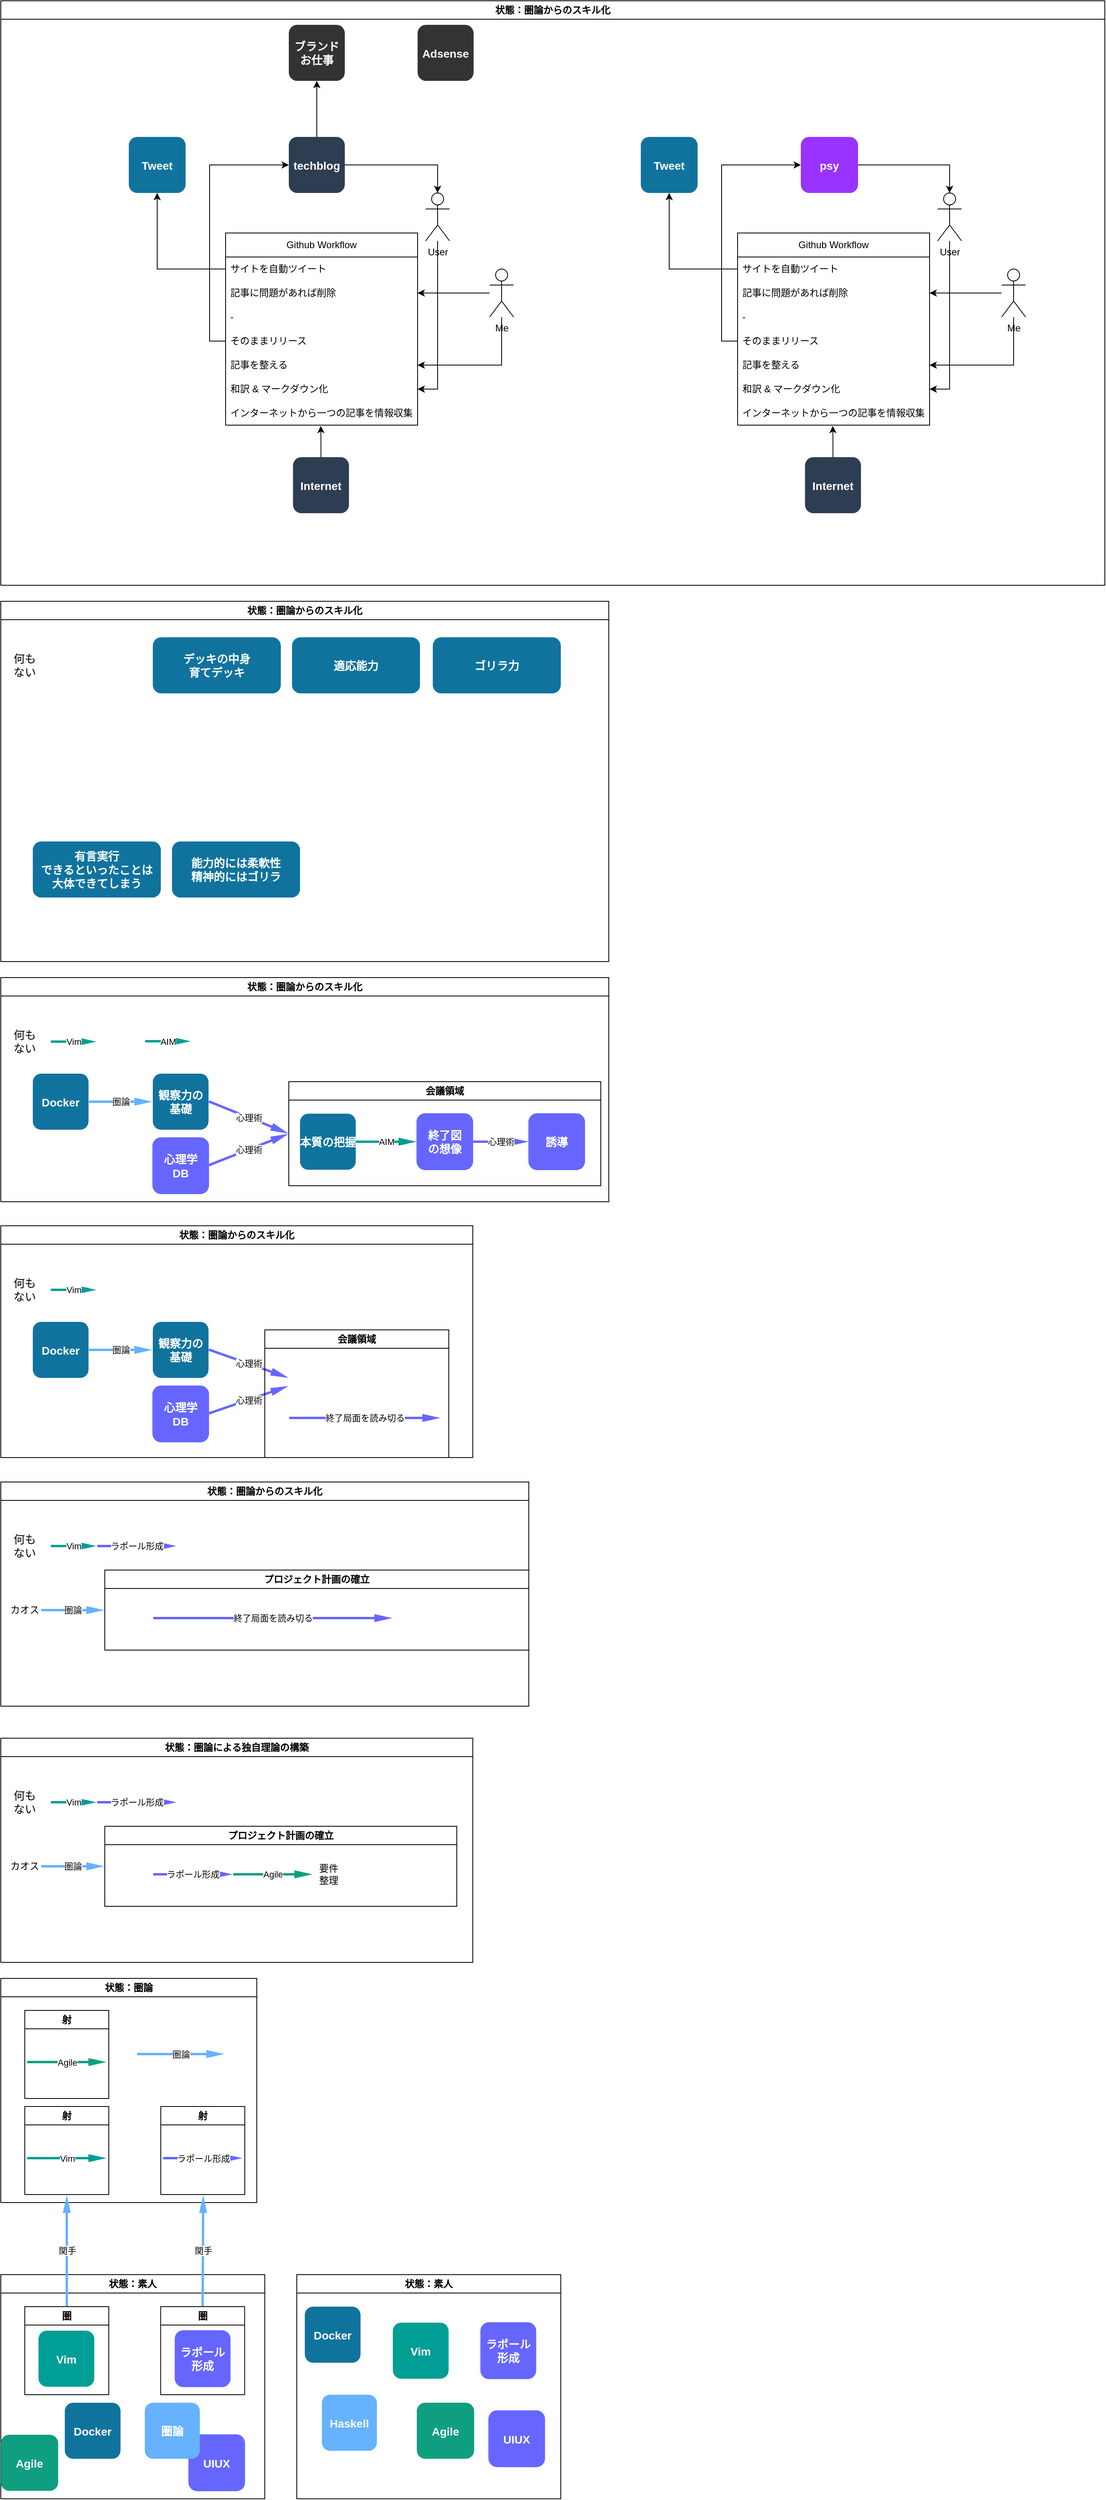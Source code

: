 <mxfile version="24.4.8" type="github" pages="10">
  <diagram id="oRNN-zSzG9cJebJDm6hJ" name="arrow">
    <mxGraphModel dx="1674" dy="4325" grid="1" gridSize="10" guides="1" tooltips="1" connect="1" arrows="1" fold="1" page="1" pageScale="1" pageWidth="827" pageHeight="1169" math="0" shadow="0">
      <root>
        <mxCell id="0" />
        <mxCell id="1" parent="0" />
        <mxCell id="EtvrNQNIiaBIp_oZrtTh-1" value="状態：素人" style="swimlane;whiteSpace=wrap;html=1;" parent="1" vertex="1">
          <mxGeometry x="410" y="110" width="330" height="280" as="geometry" />
        </mxCell>
        <mxCell id="EtvrNQNIiaBIp_oZrtTh-2" value="Docker" style="rounded=1;fillColor=#10739E;strokeColor=none;shadow=0;gradientColor=none;fontStyle=1;fontColor=#FFFFFF;fontSize=14;" parent="EtvrNQNIiaBIp_oZrtTh-1" vertex="1">
          <mxGeometry x="10.0" y="40" width="69.68" height="70" as="geometry" />
        </mxCell>
        <mxCell id="EtvrNQNIiaBIp_oZrtTh-3" value="Vim" style="rounded=1;fillColor=#019e95;strokeColor=none;shadow=0;gradientColor=none;fontStyle=1;fontColor=#FFFFFF;fontSize=14;" parent="EtvrNQNIiaBIp_oZrtTh-1" vertex="1">
          <mxGeometry x="120.0" y="60" width="69.79" height="70" as="geometry" />
        </mxCell>
        <mxCell id="EtvrNQNIiaBIp_oZrtTh-4" value="Haskell" style="rounded=1;fillColor=#66B2FF;strokeColor=none;shadow=0;gradientColor=none;fontStyle=1;fontColor=#FFFFFF;fontSize=14;" parent="EtvrNQNIiaBIp_oZrtTh-1" vertex="1">
          <mxGeometry x="31.36" y="150" width="68.75" height="70" as="geometry" />
        </mxCell>
        <mxCell id="EtvrNQNIiaBIp_oZrtTh-5" value="Agile" style="rounded=1;fillColor=#109e81;strokeColor=none;shadow=0;gradientColor=none;fontStyle=1;fontColor=#FFFFFF;fontSize=14;" parent="EtvrNQNIiaBIp_oZrtTh-1" vertex="1">
          <mxGeometry x="150" y="160" width="71.72" height="70" as="geometry" />
        </mxCell>
        <mxCell id="EtvrNQNIiaBIp_oZrtTh-6" value="UIUX" style="rounded=1;fillColor=#6666FF;strokeColor=#6666FF;shadow=0;gradientColor=none;fontStyle=1;fontColor=#FFFFFF;fontSize=14;" parent="EtvrNQNIiaBIp_oZrtTh-1" vertex="1">
          <mxGeometry x="240" y="170" width="69.79" height="70" as="geometry" />
        </mxCell>
        <mxCell id="EtvrNQNIiaBIp_oZrtTh-7" value="ラポール&#xa;形成" style="rounded=1;fillColor=#6666FF;strokeColor=#6666FF;shadow=0;gradientColor=none;fontStyle=1;fontColor=#FFFFFF;fontSize=14;" parent="EtvrNQNIiaBIp_oZrtTh-1" vertex="1">
          <mxGeometry x="230" y="60" width="68.75" height="70" as="geometry" />
        </mxCell>
        <mxCell id="EtvrNQNIiaBIp_oZrtTh-9" value="状態：素人" style="swimlane;whiteSpace=wrap;html=1;" parent="1" vertex="1">
          <mxGeometry x="40" y="110" width="330" height="280" as="geometry" />
        </mxCell>
        <mxCell id="EtvrNQNIiaBIp_oZrtTh-10" value="Docker" style="rounded=1;fillColor=#10739E;strokeColor=none;shadow=0;gradientColor=none;fontStyle=1;fontColor=#FFFFFF;fontSize=14;" parent="EtvrNQNIiaBIp_oZrtTh-9" vertex="1">
          <mxGeometry x="80.0" y="160" width="69.68" height="70" as="geometry" />
        </mxCell>
        <mxCell id="EtvrNQNIiaBIp_oZrtTh-13" value="圏" style="swimlane;whiteSpace=wrap;html=1;" parent="EtvrNQNIiaBIp_oZrtTh-9" vertex="1">
          <mxGeometry x="199.79" y="40" width="105" height="110" as="geometry" />
        </mxCell>
        <mxCell id="EtvrNQNIiaBIp_oZrtTh-14" value="ラポール&#xa;形成" style="rounded=1;fillColor=#6666FF;strokeColor=#6666FF;shadow=0;gradientColor=none;fontStyle=1;fontColor=#FFFFFF;fontSize=14;" parent="EtvrNQNIiaBIp_oZrtTh-13" vertex="1">
          <mxGeometry x="18.12" y="30" width="68.75" height="70" as="geometry" />
        </mxCell>
        <mxCell id="EtvrNQNIiaBIp_oZrtTh-15" value="圏" style="swimlane;whiteSpace=wrap;html=1;" parent="EtvrNQNIiaBIp_oZrtTh-9" vertex="1">
          <mxGeometry x="30" y="40" width="105" height="110" as="geometry" />
        </mxCell>
        <mxCell id="EtvrNQNIiaBIp_oZrtTh-16" value="Vim" style="rounded=1;fillColor=#019e95;strokeColor=none;shadow=0;gradientColor=none;fontStyle=1;fontColor=#FFFFFF;fontSize=14;" parent="EtvrNQNIiaBIp_oZrtTh-15" vertex="1">
          <mxGeometry x="17.08" y="30" width="69.79" height="70" as="geometry" />
        </mxCell>
        <mxCell id="EtvrNQNIiaBIp_oZrtTh-17" value="UIUX" style="rounded=1;fillColor=#6666FF;strokeColor=#6666FF;shadow=0;gradientColor=none;fontStyle=1;fontColor=#FFFFFF;fontSize=14;" parent="EtvrNQNIiaBIp_oZrtTh-9" vertex="1">
          <mxGeometry x="235.0" y="200" width="69.79" height="70" as="geometry" />
        </mxCell>
        <mxCell id="EtvrNQNIiaBIp_oZrtTh-11" value="圏論" style="rounded=1;fillColor=#66B2FF;strokeColor=none;shadow=0;gradientColor=none;fontStyle=1;fontColor=#FFFFFF;fontSize=14;" parent="EtvrNQNIiaBIp_oZrtTh-9" vertex="1">
          <mxGeometry x="180" y="160" width="68.75" height="70" as="geometry" />
        </mxCell>
        <mxCell id="EtvrNQNIiaBIp_oZrtTh-12" value="Agile" style="rounded=1;fillColor=#109e81;strokeColor=none;shadow=0;gradientColor=none;fontStyle=1;fontColor=#FFFFFF;fontSize=14;" parent="EtvrNQNIiaBIp_oZrtTh-9" vertex="1">
          <mxGeometry y="200" width="71.72" height="70" as="geometry" />
        </mxCell>
        <mxCell id="EtvrNQNIiaBIp_oZrtTh-19" value="状態：圏論" style="swimlane;whiteSpace=wrap;html=1;" parent="1" vertex="1">
          <mxGeometry x="40" y="-260" width="320" height="280" as="geometry" />
        </mxCell>
        <mxCell id="EtvrNQNIiaBIp_oZrtTh-20" value="射" style="swimlane;whiteSpace=wrap;html=1;" parent="EtvrNQNIiaBIp_oZrtTh-19" vertex="1">
          <mxGeometry x="200" y="160" width="105" height="110" as="geometry" />
        </mxCell>
        <mxCell id="EtvrNQNIiaBIp_oZrtTh-21" value="" style="endArrow=classic;html=1;rounded=0;fillColor=#6666FF;shape=flexArrow;width=3;endSize=7.17;endWidth=6;strokeColor=none;" parent="EtvrNQNIiaBIp_oZrtTh-20" edge="1">
          <mxGeometry relative="1" as="geometry">
            <mxPoint x="2.5" y="64.5" as="sourcePoint" />
            <mxPoint x="102.5" y="64.5" as="targetPoint" />
          </mxGeometry>
        </mxCell>
        <mxCell id="EtvrNQNIiaBIp_oZrtTh-22" value="ラポール形成" style="edgeLabel;resizable=0;html=1;align=center;verticalAlign=middle;" parent="EtvrNQNIiaBIp_oZrtTh-21" connectable="0" vertex="1">
          <mxGeometry relative="1" as="geometry" />
        </mxCell>
        <mxCell id="EtvrNQNIiaBIp_oZrtTh-23" value="射" style="swimlane;whiteSpace=wrap;html=1;" parent="EtvrNQNIiaBIp_oZrtTh-19" vertex="1">
          <mxGeometry x="30" y="160" width="105" height="110" as="geometry" />
        </mxCell>
        <mxCell id="EtvrNQNIiaBIp_oZrtTh-24" value="" style="endArrow=classic;html=1;rounded=0;fillColor=#019e95;shape=flexArrow;width=3;endSize=7.17;endWidth=6;strokeColor=none;" parent="EtvrNQNIiaBIp_oZrtTh-23" edge="1">
          <mxGeometry relative="1" as="geometry">
            <mxPoint x="2.5" y="64.5" as="sourcePoint" />
            <mxPoint x="102.5" y="64.5" as="targetPoint" />
          </mxGeometry>
        </mxCell>
        <mxCell id="EtvrNQNIiaBIp_oZrtTh-25" value="Vim" style="edgeLabel;resizable=0;html=1;align=center;verticalAlign=middle;" parent="EtvrNQNIiaBIp_oZrtTh-24" connectable="0" vertex="1">
          <mxGeometry relative="1" as="geometry" />
        </mxCell>
        <mxCell id="EtvrNQNIiaBIp_oZrtTh-28" value="射" style="swimlane;whiteSpace=wrap;html=1;" parent="EtvrNQNIiaBIp_oZrtTh-19" vertex="1">
          <mxGeometry x="30.0" y="40" width="105" height="110" as="geometry" />
        </mxCell>
        <mxCell id="EtvrNQNIiaBIp_oZrtTh-29" value="" style="endArrow=classic;html=1;rounded=0;fillColor=#109E81;shape=flexArrow;width=3;endSize=7.17;endWidth=6;strokeColor=none;" parent="EtvrNQNIiaBIp_oZrtTh-28" edge="1">
          <mxGeometry relative="1" as="geometry">
            <mxPoint x="2.5" y="64.5" as="sourcePoint" />
            <mxPoint x="102.5" y="64.5" as="targetPoint" />
          </mxGeometry>
        </mxCell>
        <mxCell id="EtvrNQNIiaBIp_oZrtTh-30" value="Agile" style="edgeLabel;resizable=0;html=1;align=center;verticalAlign=middle;" parent="EtvrNQNIiaBIp_oZrtTh-29" connectable="0" vertex="1">
          <mxGeometry relative="1" as="geometry" />
        </mxCell>
        <mxCell id="EtvrNQNIiaBIp_oZrtTh-26" value="" style="endArrow=classic;html=1;rounded=0;fillColor=#66B2FF;shape=flexArrow;width=3;endSize=7.17;endWidth=6;strokeColor=none;exitX=1;exitY=0.5;exitDx=0;exitDy=0;entryX=0;entryY=0.5;entryDx=0;entryDy=0;" parent="EtvrNQNIiaBIp_oZrtTh-19" edge="1">
          <mxGeometry relative="1" as="geometry">
            <mxPoint x="170" y="94.5" as="sourcePoint" />
            <mxPoint x="280" y="94.5" as="targetPoint" />
          </mxGeometry>
        </mxCell>
        <mxCell id="EtvrNQNIiaBIp_oZrtTh-27" value="圏論" style="edgeLabel;resizable=0;html=1;align=center;verticalAlign=middle;" parent="EtvrNQNIiaBIp_oZrtTh-26" connectable="0" vertex="1">
          <mxGeometry relative="1" as="geometry" />
        </mxCell>
        <mxCell id="EtvrNQNIiaBIp_oZrtTh-31" value="" style="endArrow=classic;html=1;rounded=0;fillColor=#66B2FF;shape=flexArrow;width=3;endSize=7.17;endWidth=6;strokeColor=none;exitX=0.5;exitY=0;exitDx=0;exitDy=0;" parent="1" source="EtvrNQNIiaBIp_oZrtTh-13" edge="1">
          <mxGeometry relative="1" as="geometry">
            <mxPoint x="293" y="150" as="sourcePoint" />
            <mxPoint x="293" y="10" as="targetPoint" />
          </mxGeometry>
        </mxCell>
        <mxCell id="EtvrNQNIiaBIp_oZrtTh-32" value="関手" style="edgeLabel;resizable=0;html=1;align=center;verticalAlign=middle;" parent="EtvrNQNIiaBIp_oZrtTh-31" connectable="0" vertex="1">
          <mxGeometry relative="1" as="geometry" />
        </mxCell>
        <mxCell id="EtvrNQNIiaBIp_oZrtTh-33" value="" style="endArrow=classic;html=1;rounded=0;fillColor=#66B2FF;shape=flexArrow;width=3;endSize=7.17;endWidth=6;strokeColor=none;exitX=0.5;exitY=0;exitDx=0;exitDy=0;" parent="1" source="EtvrNQNIiaBIp_oZrtTh-15" target="EtvrNQNIiaBIp_oZrtTh-23" edge="1">
          <mxGeometry relative="1" as="geometry">
            <mxPoint x="740" y="54.47" as="sourcePoint" />
            <mxPoint x="830" y="50" as="targetPoint" />
          </mxGeometry>
        </mxCell>
        <mxCell id="EtvrNQNIiaBIp_oZrtTh-34" value="関手" style="edgeLabel;resizable=0;html=1;align=center;verticalAlign=middle;" parent="EtvrNQNIiaBIp_oZrtTh-33" connectable="0" vertex="1">
          <mxGeometry relative="1" as="geometry" />
        </mxCell>
        <mxCell id="EtvrNQNIiaBIp_oZrtTh-35" value="状態：圏論による独自理論の構築" style="swimlane;whiteSpace=wrap;html=1;" parent="1" vertex="1">
          <mxGeometry x="40" y="-560" width="590" height="280" as="geometry" />
        </mxCell>
        <mxCell id="EtvrNQNIiaBIp_oZrtTh-36" value="" style="endArrow=classic;html=1;rounded=0;fillColor=#66B2FF;shape=flexArrow;width=3;endSize=7.17;endWidth=6;strokeColor=none;exitX=1;exitY=0.5;exitDx=0;exitDy=0;entryX=0;entryY=0.5;entryDx=0;entryDy=0;" parent="EtvrNQNIiaBIp_oZrtTh-35" source="EtvrNQNIiaBIp_oZrtTh-43" target="EtvrNQNIiaBIp_oZrtTh-44" edge="1">
          <mxGeometry relative="1" as="geometry">
            <mxPoint x="68.0" y="159.58" as="sourcePoint" />
            <mxPoint x="130" y="160" as="targetPoint" />
          </mxGeometry>
        </mxCell>
        <mxCell id="EtvrNQNIiaBIp_oZrtTh-37" value="圏論" style="edgeLabel;resizable=0;html=1;align=center;verticalAlign=middle;" parent="EtvrNQNIiaBIp_oZrtTh-36" connectable="0" vertex="1">
          <mxGeometry relative="1" as="geometry" />
        </mxCell>
        <mxCell id="EtvrNQNIiaBIp_oZrtTh-38" value="" style="endArrow=classic;html=1;rounded=0;fillColor=#019e95;shape=flexArrow;width=3;endSize=7.17;endWidth=6;strokeColor=none;exitX=1;exitY=0.5;exitDx=0;exitDy=0;" parent="EtvrNQNIiaBIp_oZrtTh-35" edge="1">
          <mxGeometry relative="1" as="geometry">
            <mxPoint x="62.0" y="80" as="sourcePoint" />
            <mxPoint x="120" y="80" as="targetPoint" />
          </mxGeometry>
        </mxCell>
        <mxCell id="EtvrNQNIiaBIp_oZrtTh-39" value="Vim" style="edgeLabel;resizable=0;html=1;align=center;verticalAlign=middle;" parent="EtvrNQNIiaBIp_oZrtTh-38" connectable="0" vertex="1">
          <mxGeometry relative="1" as="geometry" />
        </mxCell>
        <mxCell id="EtvrNQNIiaBIp_oZrtTh-40" value="" style="endArrow=classic;html=1;rounded=0;fillColor=#6666FF;shape=flexArrow;width=3;endSize=7.17;endWidth=6;strokeColor=none;" parent="EtvrNQNIiaBIp_oZrtTh-35" edge="1">
          <mxGeometry relative="1" as="geometry">
            <mxPoint x="120" y="80" as="sourcePoint" />
            <mxPoint x="220" y="80" as="targetPoint" />
          </mxGeometry>
        </mxCell>
        <mxCell id="EtvrNQNIiaBIp_oZrtTh-41" value="ラポール形成" style="edgeLabel;resizable=0;html=1;align=center;verticalAlign=middle;" parent="EtvrNQNIiaBIp_oZrtTh-40" connectable="0" vertex="1">
          <mxGeometry relative="1" as="geometry" />
        </mxCell>
        <mxCell id="EtvrNQNIiaBIp_oZrtTh-42" value="&lt;font style=&quot;font-size: 14px;&quot;&gt;何もない&lt;br&gt;&lt;/font&gt;" style="text;html=1;strokeColor=none;fillColor=none;align=center;verticalAlign=middle;whiteSpace=wrap;rounded=0;" parent="EtvrNQNIiaBIp_oZrtTh-35" vertex="1">
          <mxGeometry x="10" y="60" width="40" height="40" as="geometry" />
        </mxCell>
        <mxCell id="EtvrNQNIiaBIp_oZrtTh-43" value="&lt;font style=&quot;&quot;&gt;&lt;font style=&quot;font-size: 12px;&quot;&gt;カオス&lt;/font&gt;&lt;br&gt;&lt;/font&gt;" style="text;html=1;strokeColor=none;fillColor=none;align=center;verticalAlign=middle;whiteSpace=wrap;rounded=0;" parent="EtvrNQNIiaBIp_oZrtTh-35" vertex="1">
          <mxGeometry x="10" y="140" width="40" height="40" as="geometry" />
        </mxCell>
        <mxCell id="EtvrNQNIiaBIp_oZrtTh-44" value="プロジェクト計画の確立" style="swimlane;whiteSpace=wrap;html=1;" parent="EtvrNQNIiaBIp_oZrtTh-35" vertex="1">
          <mxGeometry x="130" y="110" width="440" height="100" as="geometry" />
        </mxCell>
        <mxCell id="EtvrNQNIiaBIp_oZrtTh-45" value="" style="endArrow=classic;html=1;rounded=0;fillColor=#6666FF;shape=flexArrow;width=3;endSize=7.17;endWidth=6;strokeColor=none;" parent="EtvrNQNIiaBIp_oZrtTh-44" edge="1">
          <mxGeometry relative="1" as="geometry">
            <mxPoint x="60" y="60" as="sourcePoint" />
            <mxPoint x="160" y="60" as="targetPoint" />
          </mxGeometry>
        </mxCell>
        <mxCell id="EtvrNQNIiaBIp_oZrtTh-46" value="ラポール形成" style="edgeLabel;resizable=0;html=1;align=center;verticalAlign=middle;" parent="EtvrNQNIiaBIp_oZrtTh-45" connectable="0" vertex="1">
          <mxGeometry relative="1" as="geometry" />
        </mxCell>
        <mxCell id="EtvrNQNIiaBIp_oZrtTh-47" value="" style="endArrow=classic;html=1;rounded=0;fillColor=#109E81;shape=flexArrow;width=3;endSize=7.17;endWidth=6;strokeColor=none;" parent="EtvrNQNIiaBIp_oZrtTh-44" edge="1">
          <mxGeometry relative="1" as="geometry">
            <mxPoint x="160" y="60" as="sourcePoint" />
            <mxPoint x="260" y="60" as="targetPoint" />
          </mxGeometry>
        </mxCell>
        <mxCell id="EtvrNQNIiaBIp_oZrtTh-48" value="Agile" style="edgeLabel;resizable=0;html=1;align=center;verticalAlign=middle;" parent="EtvrNQNIiaBIp_oZrtTh-47" connectable="0" vertex="1">
          <mxGeometry relative="1" as="geometry" />
        </mxCell>
        <mxCell id="EtvrNQNIiaBIp_oZrtTh-49" value="&lt;font style=&quot;&quot;&gt;&lt;font style=&quot;font-size: 12px;&quot;&gt;要件&lt;br&gt;&lt;/font&gt;整理&lt;br&gt;&lt;/font&gt;" style="text;html=1;strokeColor=none;fillColor=none;align=center;verticalAlign=middle;whiteSpace=wrap;rounded=0;" parent="EtvrNQNIiaBIp_oZrtTh-44" vertex="1">
          <mxGeometry x="260" y="40" width="40" height="40" as="geometry" />
        </mxCell>
        <mxCell id="4WUHIGS_B5dh8i_6RRQe-1" value="状態：圏論からのスキル化" style="swimlane;whiteSpace=wrap;html=1;" parent="1" vertex="1">
          <mxGeometry x="40" y="-880" width="660" height="280" as="geometry" />
        </mxCell>
        <mxCell id="4WUHIGS_B5dh8i_6RRQe-2" value="" style="endArrow=classic;html=1;rounded=0;fillColor=#66B2FF;shape=flexArrow;width=3;endSize=7.17;endWidth=6;strokeColor=none;exitX=1;exitY=0.5;exitDx=0;exitDy=0;entryX=0;entryY=0.5;entryDx=0;entryDy=0;" parent="4WUHIGS_B5dh8i_6RRQe-1" source="4WUHIGS_B5dh8i_6RRQe-9" target="4WUHIGS_B5dh8i_6RRQe-10" edge="1">
          <mxGeometry relative="1" as="geometry">
            <mxPoint x="68.0" y="159.58" as="sourcePoint" />
            <mxPoint x="130" y="160" as="targetPoint" />
          </mxGeometry>
        </mxCell>
        <mxCell id="4WUHIGS_B5dh8i_6RRQe-3" value="圏論" style="edgeLabel;resizable=0;html=1;align=center;verticalAlign=middle;" parent="4WUHIGS_B5dh8i_6RRQe-2" connectable="0" vertex="1">
          <mxGeometry relative="1" as="geometry" />
        </mxCell>
        <mxCell id="4WUHIGS_B5dh8i_6RRQe-4" value="" style="endArrow=classic;html=1;rounded=0;fillColor=#019e95;shape=flexArrow;width=3;endSize=7.17;endWidth=6;strokeColor=none;exitX=1;exitY=0.5;exitDx=0;exitDy=0;" parent="4WUHIGS_B5dh8i_6RRQe-1" edge="1">
          <mxGeometry relative="1" as="geometry">
            <mxPoint x="62.0" y="80" as="sourcePoint" />
            <mxPoint x="120" y="80" as="targetPoint" />
          </mxGeometry>
        </mxCell>
        <mxCell id="4WUHIGS_B5dh8i_6RRQe-5" value="Vim" style="edgeLabel;resizable=0;html=1;align=center;verticalAlign=middle;" parent="4WUHIGS_B5dh8i_6RRQe-4" connectable="0" vertex="1">
          <mxGeometry relative="1" as="geometry" />
        </mxCell>
        <mxCell id="4WUHIGS_B5dh8i_6RRQe-6" value="" style="endArrow=classic;html=1;rounded=0;fillColor=#6666FF;shape=flexArrow;width=3;endSize=7.17;endWidth=6;strokeColor=none;" parent="4WUHIGS_B5dh8i_6RRQe-1" edge="1">
          <mxGeometry relative="1" as="geometry">
            <mxPoint x="120" y="80" as="sourcePoint" />
            <mxPoint x="220" y="80" as="targetPoint" />
          </mxGeometry>
        </mxCell>
        <mxCell id="4WUHIGS_B5dh8i_6RRQe-7" value="ラポール形成" style="edgeLabel;resizable=0;html=1;align=center;verticalAlign=middle;" parent="4WUHIGS_B5dh8i_6RRQe-6" connectable="0" vertex="1">
          <mxGeometry relative="1" as="geometry" />
        </mxCell>
        <mxCell id="4WUHIGS_B5dh8i_6RRQe-8" value="&lt;font style=&quot;font-size: 14px;&quot;&gt;何もない&lt;br&gt;&lt;/font&gt;" style="text;html=1;strokeColor=none;fillColor=none;align=center;verticalAlign=middle;whiteSpace=wrap;rounded=0;" parent="4WUHIGS_B5dh8i_6RRQe-1" vertex="1">
          <mxGeometry x="10" y="60" width="40" height="40" as="geometry" />
        </mxCell>
        <mxCell id="4WUHIGS_B5dh8i_6RRQe-9" value="&lt;font style=&quot;&quot;&gt;&lt;font style=&quot;font-size: 12px;&quot;&gt;カオス&lt;/font&gt;&lt;br&gt;&lt;/font&gt;" style="text;html=1;strokeColor=none;fillColor=none;align=center;verticalAlign=middle;whiteSpace=wrap;rounded=0;" parent="4WUHIGS_B5dh8i_6RRQe-1" vertex="1">
          <mxGeometry x="10" y="140" width="40" height="40" as="geometry" />
        </mxCell>
        <mxCell id="4WUHIGS_B5dh8i_6RRQe-10" value="プロジェクト計画の確立" style="swimlane;whiteSpace=wrap;html=1;" parent="4WUHIGS_B5dh8i_6RRQe-1" vertex="1">
          <mxGeometry x="130" y="110" width="530" height="100" as="geometry" />
        </mxCell>
        <mxCell id="4WUHIGS_B5dh8i_6RRQe-11" value="" style="endArrow=classic;html=1;rounded=0;fillColor=#6666FF;shape=flexArrow;width=3;endSize=7.17;endWidth=6;strokeColor=none;" parent="4WUHIGS_B5dh8i_6RRQe-10" edge="1">
          <mxGeometry relative="1" as="geometry">
            <mxPoint x="60" y="60" as="sourcePoint" />
            <mxPoint x="360" y="60" as="targetPoint" />
          </mxGeometry>
        </mxCell>
        <mxCell id="4WUHIGS_B5dh8i_6RRQe-12" value="終了局面を読み切る" style="edgeLabel;resizable=0;html=1;align=center;verticalAlign=middle;" parent="4WUHIGS_B5dh8i_6RRQe-11" connectable="0" vertex="1">
          <mxGeometry relative="1" as="geometry" />
        </mxCell>
        <mxCell id="MkggtV5wi_TIvpfta4GQ-1" value="状態：圏論からのスキル化" style="swimlane;whiteSpace=wrap;html=1;" parent="1" vertex="1">
          <mxGeometry x="40" y="-1200" width="590" height="289.5" as="geometry" />
        </mxCell>
        <mxCell id="MkggtV5wi_TIvpfta4GQ-4" value="" style="endArrow=classic;html=1;rounded=0;fillColor=#019e95;shape=flexArrow;width=3;endSize=7.17;endWidth=6;strokeColor=none;exitX=1;exitY=0.5;exitDx=0;exitDy=0;" parent="MkggtV5wi_TIvpfta4GQ-1" edge="1">
          <mxGeometry relative="1" as="geometry">
            <mxPoint x="62.0" y="80" as="sourcePoint" />
            <mxPoint x="120" y="80" as="targetPoint" />
          </mxGeometry>
        </mxCell>
        <mxCell id="MkggtV5wi_TIvpfta4GQ-5" value="Vim" style="edgeLabel;resizable=0;html=1;align=center;verticalAlign=middle;" parent="MkggtV5wi_TIvpfta4GQ-4" connectable="0" vertex="1">
          <mxGeometry relative="1" as="geometry" />
        </mxCell>
        <mxCell id="MkggtV5wi_TIvpfta4GQ-6" value="" style="endArrow=classic;html=1;rounded=0;fillColor=#6666FF;shape=flexArrow;width=3;endSize=7.17;endWidth=6;strokeColor=none;" parent="MkggtV5wi_TIvpfta4GQ-1" edge="1">
          <mxGeometry relative="1" as="geometry">
            <mxPoint x="259.68" y="154.5" as="sourcePoint" />
            <mxPoint x="360" y="190" as="targetPoint" />
          </mxGeometry>
        </mxCell>
        <mxCell id="MkggtV5wi_TIvpfta4GQ-7" value="心理術" style="edgeLabel;resizable=0;html=1;align=center;verticalAlign=middle;" parent="MkggtV5wi_TIvpfta4GQ-6" connectable="0" vertex="1">
          <mxGeometry relative="1" as="geometry" />
        </mxCell>
        <mxCell id="MkggtV5wi_TIvpfta4GQ-8" value="&lt;font style=&quot;font-size: 14px;&quot;&gt;何もない&lt;br&gt;&lt;/font&gt;" style="text;html=1;strokeColor=none;fillColor=none;align=center;verticalAlign=middle;whiteSpace=wrap;rounded=0;" parent="MkggtV5wi_TIvpfta4GQ-1" vertex="1">
          <mxGeometry x="10" y="60" width="40" height="40" as="geometry" />
        </mxCell>
        <mxCell id="dy35aeAQ4Ue6G7NFQhnv-1" value="Docker" style="rounded=1;fillColor=#10739E;strokeColor=none;shadow=0;gradientColor=none;fontStyle=1;fontColor=#FFFFFF;fontSize=14;" parent="MkggtV5wi_TIvpfta4GQ-1" vertex="1">
          <mxGeometry x="40.0" y="120" width="69.68" height="70" as="geometry" />
        </mxCell>
        <mxCell id="dy35aeAQ4Ue6G7NFQhnv-2" value="" style="endArrow=classic;html=1;rounded=0;fillColor=#66B2FF;shape=flexArrow;width=3;endSize=7.17;endWidth=6;strokeColor=none;exitX=1;exitY=0.5;exitDx=0;exitDy=0;entryX=0;entryY=0.5;entryDx=0;entryDy=0;" parent="MkggtV5wi_TIvpfta4GQ-1" source="dy35aeAQ4Ue6G7NFQhnv-1" target="dy35aeAQ4Ue6G7NFQhnv-4" edge="1">
          <mxGeometry relative="1" as="geometry">
            <mxPoint x="109.68" y="154.5" as="sourcePoint" />
            <mxPoint x="189.68" y="154.5" as="targetPoint" />
          </mxGeometry>
        </mxCell>
        <mxCell id="dy35aeAQ4Ue6G7NFQhnv-3" value="圏論" style="edgeLabel;resizable=0;html=1;align=center;verticalAlign=middle;" parent="dy35aeAQ4Ue6G7NFQhnv-2" connectable="0" vertex="1">
          <mxGeometry relative="1" as="geometry" />
        </mxCell>
        <mxCell id="dy35aeAQ4Ue6G7NFQhnv-4" value="観察力の&#xa;基礎" style="rounded=1;fillColor=#10739E;strokeColor=none;shadow=0;gradientColor=none;fontStyle=1;fontColor=#FFFFFF;fontSize=14;" parent="MkggtV5wi_TIvpfta4GQ-1" vertex="1">
          <mxGeometry x="190.0" y="120" width="69.68" height="70" as="geometry" />
        </mxCell>
        <mxCell id="Grk3ASspi7itF8LlZDWV-1" value="心理学&#xa;DB" style="rounded=1;fillColor=#6666FF;strokeColor=#6666FF;shadow=0;gradientColor=none;fontStyle=1;fontColor=#FFFFFF;fontSize=14;" parent="MkggtV5wi_TIvpfta4GQ-1" vertex="1">
          <mxGeometry x="190.0" y="200" width="69.79" height="70" as="geometry" />
        </mxCell>
        <mxCell id="Grk3ASspi7itF8LlZDWV-2" value="" style="endArrow=classic;html=1;rounded=0;fillColor=#6666FF;shape=flexArrow;width=3;endSize=7.17;endWidth=6;strokeColor=none;" parent="MkggtV5wi_TIvpfta4GQ-1" edge="1">
          <mxGeometry relative="1" as="geometry">
            <mxPoint x="259.68" y="234.5" as="sourcePoint" />
            <mxPoint x="360" y="200" as="targetPoint" />
          </mxGeometry>
        </mxCell>
        <mxCell id="Grk3ASspi7itF8LlZDWV-3" value="心理術" style="edgeLabel;resizable=0;html=1;align=center;verticalAlign=middle;" parent="Grk3ASspi7itF8LlZDWV-2" connectable="0" vertex="1">
          <mxGeometry relative="1" as="geometry" />
        </mxCell>
        <mxCell id="Grk3ASspi7itF8LlZDWV-4" value="会議領域" style="swimlane;whiteSpace=wrap;html=1;" parent="MkggtV5wi_TIvpfta4GQ-1" vertex="1">
          <mxGeometry x="330" y="130" width="230" height="159.5" as="geometry" />
        </mxCell>
        <mxCell id="Grk3ASspi7itF8LlZDWV-7" value="" style="endArrow=classic;html=1;rounded=0;fillColor=#6666FF;shape=flexArrow;width=3;endSize=7.17;endWidth=6;strokeColor=none;" parent="1" edge="1">
          <mxGeometry relative="1" as="geometry">
            <mxPoint x="400" y="-960" as="sourcePoint" />
            <mxPoint x="590" y="-960" as="targetPoint" />
          </mxGeometry>
        </mxCell>
        <mxCell id="Grk3ASspi7itF8LlZDWV-8" value="終了局面を読み切る" style="edgeLabel;resizable=0;html=1;align=center;verticalAlign=middle;" parent="Grk3ASspi7itF8LlZDWV-7" connectable="0" vertex="1">
          <mxGeometry relative="1" as="geometry" />
        </mxCell>
        <mxCell id="Grk3ASspi7itF8LlZDWV-9" value="状態：圏論からのスキル化" style="swimlane;whiteSpace=wrap;html=1;" parent="1" vertex="1">
          <mxGeometry x="40" y="-1510" width="760" height="280" as="geometry" />
        </mxCell>
        <mxCell id="Grk3ASspi7itF8LlZDWV-10" value="" style="endArrow=classic;html=1;rounded=0;fillColor=#019e95;shape=flexArrow;width=3;endSize=7.17;endWidth=6;strokeColor=none;exitX=1;exitY=0.5;exitDx=0;exitDy=0;" parent="Grk3ASspi7itF8LlZDWV-9" edge="1">
          <mxGeometry relative="1" as="geometry">
            <mxPoint x="62.0" y="80" as="sourcePoint" />
            <mxPoint x="120" y="80" as="targetPoint" />
          </mxGeometry>
        </mxCell>
        <mxCell id="Grk3ASspi7itF8LlZDWV-11" value="Vim" style="edgeLabel;resizable=0;html=1;align=center;verticalAlign=middle;" parent="Grk3ASspi7itF8LlZDWV-10" connectable="0" vertex="1">
          <mxGeometry relative="1" as="geometry" />
        </mxCell>
        <mxCell id="Grk3ASspi7itF8LlZDWV-12" value="" style="endArrow=classic;html=1;rounded=0;fillColor=#6666FF;shape=flexArrow;width=3;endSize=7.17;endWidth=6;strokeColor=none;entryX=0;entryY=0.5;entryDx=0;entryDy=0;" parent="Grk3ASspi7itF8LlZDWV-9" target="Grk3ASspi7itF8LlZDWV-22" edge="1">
          <mxGeometry relative="1" as="geometry">
            <mxPoint x="259.68" y="154.5" as="sourcePoint" />
            <mxPoint x="360" y="190" as="targetPoint" />
          </mxGeometry>
        </mxCell>
        <mxCell id="Grk3ASspi7itF8LlZDWV-13" value="心理術" style="edgeLabel;resizable=0;html=1;align=center;verticalAlign=middle;" parent="Grk3ASspi7itF8LlZDWV-12" connectable="0" vertex="1">
          <mxGeometry relative="1" as="geometry" />
        </mxCell>
        <mxCell id="Grk3ASspi7itF8LlZDWV-14" value="&lt;font style=&quot;font-size: 14px;&quot;&gt;何もない&lt;br&gt;&lt;/font&gt;" style="text;html=1;strokeColor=none;fillColor=none;align=center;verticalAlign=middle;whiteSpace=wrap;rounded=0;" parent="Grk3ASspi7itF8LlZDWV-9" vertex="1">
          <mxGeometry x="10" y="60" width="40" height="40" as="geometry" />
        </mxCell>
        <mxCell id="Grk3ASspi7itF8LlZDWV-15" value="Docker" style="rounded=1;fillColor=#10739E;strokeColor=none;shadow=0;gradientColor=none;fontStyle=1;fontColor=#FFFFFF;fontSize=14;" parent="Grk3ASspi7itF8LlZDWV-9" vertex="1">
          <mxGeometry x="40.0" y="120" width="69.68" height="70" as="geometry" />
        </mxCell>
        <mxCell id="Grk3ASspi7itF8LlZDWV-16" value="" style="endArrow=classic;html=1;rounded=0;fillColor=#66B2FF;shape=flexArrow;width=3;endSize=7.17;endWidth=6;strokeColor=none;exitX=1;exitY=0.5;exitDx=0;exitDy=0;entryX=0;entryY=0.5;entryDx=0;entryDy=0;" parent="Grk3ASspi7itF8LlZDWV-9" source="Grk3ASspi7itF8LlZDWV-15" target="Grk3ASspi7itF8LlZDWV-18" edge="1">
          <mxGeometry relative="1" as="geometry">
            <mxPoint x="109.68" y="154.5" as="sourcePoint" />
            <mxPoint x="189.68" y="154.5" as="targetPoint" />
          </mxGeometry>
        </mxCell>
        <mxCell id="Grk3ASspi7itF8LlZDWV-17" value="圏論" style="edgeLabel;resizable=0;html=1;align=center;verticalAlign=middle;" parent="Grk3ASspi7itF8LlZDWV-16" connectable="0" vertex="1">
          <mxGeometry relative="1" as="geometry" />
        </mxCell>
        <mxCell id="Grk3ASspi7itF8LlZDWV-18" value="観察力の&#xa;基礎" style="rounded=1;fillColor=#10739E;strokeColor=none;shadow=0;gradientColor=none;fontStyle=1;fontColor=#FFFFFF;fontSize=14;" parent="Grk3ASspi7itF8LlZDWV-9" vertex="1">
          <mxGeometry x="190.0" y="120" width="69.68" height="70" as="geometry" />
        </mxCell>
        <mxCell id="Grk3ASspi7itF8LlZDWV-19" value="心理学&#xa;DB" style="rounded=1;fillColor=#6666FF;strokeColor=#6666FF;shadow=0;gradientColor=none;fontStyle=1;fontColor=#FFFFFF;fontSize=14;" parent="Grk3ASspi7itF8LlZDWV-9" vertex="1">
          <mxGeometry x="190.0" y="200" width="69.79" height="70" as="geometry" />
        </mxCell>
        <mxCell id="Grk3ASspi7itF8LlZDWV-20" value="" style="endArrow=classic;html=1;rounded=0;fillColor=#6666FF;shape=flexArrow;width=3;endSize=7.17;endWidth=6;strokeColor=none;entryX=0;entryY=0.5;entryDx=0;entryDy=0;" parent="Grk3ASspi7itF8LlZDWV-9" target="Grk3ASspi7itF8LlZDWV-22" edge="1">
          <mxGeometry relative="1" as="geometry">
            <mxPoint x="259.68" y="234.5" as="sourcePoint" />
            <mxPoint x="360" y="200" as="targetPoint" />
          </mxGeometry>
        </mxCell>
        <mxCell id="Grk3ASspi7itF8LlZDWV-21" value="心理術" style="edgeLabel;resizable=0;html=1;align=center;verticalAlign=middle;" parent="Grk3ASspi7itF8LlZDWV-20" connectable="0" vertex="1">
          <mxGeometry relative="1" as="geometry" />
        </mxCell>
        <mxCell id="Grk3ASspi7itF8LlZDWV-22" value="会議領域" style="swimlane;whiteSpace=wrap;html=1;" parent="Grk3ASspi7itF8LlZDWV-9" vertex="1">
          <mxGeometry x="360" y="130" width="390" height="130" as="geometry" />
        </mxCell>
        <mxCell id="4OIpWaBSAvoMjhRQVzah-2" value="本質の把握" style="rounded=1;fillColor=#10739E;strokeColor=none;shadow=0;gradientColor=none;fontStyle=1;fontColor=#FFFFFF;fontSize=14;" parent="Grk3ASspi7itF8LlZDWV-22" vertex="1">
          <mxGeometry x="14.0" y="40" width="69.68" height="70" as="geometry" />
        </mxCell>
        <mxCell id="4OIpWaBSAvoMjhRQVzah-3" value="誘導" style="rounded=1;fillColor=#6666FF;strokeColor=#6666FF;shadow=0;gradientColor=none;fontStyle=1;fontColor=#FFFFFF;fontSize=14;" parent="Grk3ASspi7itF8LlZDWV-22" vertex="1">
          <mxGeometry x="300" y="40" width="69.79" height="70" as="geometry" />
        </mxCell>
        <mxCell id="4OIpWaBSAvoMjhRQVzah-7" value="" style="endArrow=classic;html=1;rounded=0;fillColor=#019e95;shape=flexArrow;width=3;endSize=7.17;endWidth=6;strokeColor=none;exitX=1;exitY=0.5;exitDx=0;exitDy=0;entryX=0;entryY=0.5;entryDx=0;entryDy=0;" parent="Grk3ASspi7itF8LlZDWV-22" source="4OIpWaBSAvoMjhRQVzah-2" target="4OIpWaBSAvoMjhRQVzah-9" edge="1">
          <mxGeometry relative="1" as="geometry">
            <mxPoint x="110.0" y="74.5" as="sourcePoint" />
            <mxPoint x="168" y="74.5" as="targetPoint" />
          </mxGeometry>
        </mxCell>
        <mxCell id="4OIpWaBSAvoMjhRQVzah-8" value="AIM" style="edgeLabel;resizable=0;html=1;align=center;verticalAlign=middle;" parent="4OIpWaBSAvoMjhRQVzah-7" connectable="0" vertex="1">
          <mxGeometry relative="1" as="geometry" />
        </mxCell>
        <mxCell id="4OIpWaBSAvoMjhRQVzah-9" value="終了図&#xa;の想像" style="rounded=1;fillColor=#6666FF;strokeColor=#6666FF;shadow=0;gradientColor=none;fontStyle=1;fontColor=#FFFFFF;fontSize=14;" parent="Grk3ASspi7itF8LlZDWV-22" vertex="1">
          <mxGeometry x="160.11" y="40" width="69.79" height="70" as="geometry" />
        </mxCell>
        <mxCell id="4OIpWaBSAvoMjhRQVzah-10" value="" style="endArrow=classic;html=1;rounded=0;fillColor=#6666FF;shape=flexArrow;width=3;endSize=7.17;endWidth=6;strokeColor=none;entryX=0;entryY=0.5;entryDx=0;entryDy=0;exitX=1;exitY=0.5;exitDx=0;exitDy=0;" parent="Grk3ASspi7itF8LlZDWV-22" source="4OIpWaBSAvoMjhRQVzah-9" target="4OIpWaBSAvoMjhRQVzah-3" edge="1">
          <mxGeometry relative="1" as="geometry">
            <mxPoint x="-90.32" y="114.5" as="sourcePoint" />
            <mxPoint x="10" y="75" as="targetPoint" />
          </mxGeometry>
        </mxCell>
        <mxCell id="4OIpWaBSAvoMjhRQVzah-11" value="心理術" style="edgeLabel;resizable=0;html=1;align=center;verticalAlign=middle;" parent="4OIpWaBSAvoMjhRQVzah-10" connectable="0" vertex="1">
          <mxGeometry relative="1" as="geometry" />
        </mxCell>
        <mxCell id="4OIpWaBSAvoMjhRQVzah-4" value="" style="endArrow=classic;html=1;rounded=0;fillColor=#019e95;shape=flexArrow;width=3;endSize=7.17;endWidth=6;strokeColor=none;exitX=1;exitY=0.5;exitDx=0;exitDy=0;" parent="Grk3ASspi7itF8LlZDWV-9" edge="1">
          <mxGeometry relative="1" as="geometry">
            <mxPoint x="180.0" y="79.5" as="sourcePoint" />
            <mxPoint x="238" y="79.5" as="targetPoint" />
          </mxGeometry>
        </mxCell>
        <mxCell id="4OIpWaBSAvoMjhRQVzah-5" value="AIM" style="edgeLabel;resizable=0;html=1;align=center;verticalAlign=middle;" parent="4OIpWaBSAvoMjhRQVzah-4" connectable="0" vertex="1">
          <mxGeometry relative="1" as="geometry" />
        </mxCell>
        <mxCell id="3vcQB0C9pp6So1rZS9XH-1" value="状態：圏論からのスキル化" style="swimlane;whiteSpace=wrap;html=1;" parent="1" vertex="1">
          <mxGeometry x="40" y="-1980" width="760" height="450" as="geometry" />
        </mxCell>
        <mxCell id="3vcQB0C9pp6So1rZS9XH-6" value="&lt;font style=&quot;font-size: 14px;&quot;&gt;何もない&lt;br&gt;&lt;/font&gt;" style="text;html=1;strokeColor=none;fillColor=none;align=center;verticalAlign=middle;whiteSpace=wrap;rounded=0;" parent="3vcQB0C9pp6So1rZS9XH-1" vertex="1">
          <mxGeometry x="10" y="60" width="40" height="40" as="geometry" />
        </mxCell>
        <mxCell id="3vcQB0C9pp6So1rZS9XH-7" value="有言実行&#xa;できるといったことは&#xa;大体できてしまう" style="rounded=1;fillColor=#10739E;strokeColor=none;shadow=0;gradientColor=none;fontStyle=1;fontColor=#FFFFFF;fontSize=14;" parent="3vcQB0C9pp6So1rZS9XH-1" vertex="1">
          <mxGeometry x="40" y="300" width="160" height="70" as="geometry" />
        </mxCell>
        <mxCell id="3vcQB0C9pp6So1rZS9XH-24" value="デッキの中身&#xa;育てデッキ" style="rounded=1;fillColor=#10739E;strokeColor=none;shadow=0;gradientColor=none;fontStyle=1;fontColor=#FFFFFF;fontSize=14;" parent="3vcQB0C9pp6So1rZS9XH-1" vertex="1">
          <mxGeometry x="190" y="45" width="160" height="70" as="geometry" />
        </mxCell>
        <mxCell id="0A6_qlnSRbyEr8-nvlEl-3" value="適応能力" style="rounded=1;fillColor=#10739E;strokeColor=none;shadow=0;gradientColor=none;fontStyle=1;fontColor=#FFFFFF;fontSize=14;" parent="3vcQB0C9pp6So1rZS9XH-1" vertex="1">
          <mxGeometry x="364" y="45" width="160" height="70" as="geometry" />
        </mxCell>
        <mxCell id="0A6_qlnSRbyEr8-nvlEl-4" value="ゴリラ力" style="rounded=1;fillColor=#10739E;strokeColor=none;shadow=0;gradientColor=none;fontStyle=1;fontColor=#FFFFFF;fontSize=14;" parent="3vcQB0C9pp6So1rZS9XH-1" vertex="1">
          <mxGeometry x="540" y="45" width="160" height="70" as="geometry" />
        </mxCell>
        <mxCell id="0A6_qlnSRbyEr8-nvlEl-5" value="能力的には柔軟性&#xa;精神的にはゴリラ" style="rounded=1;fillColor=#10739E;strokeColor=none;shadow=0;gradientColor=none;fontStyle=1;fontColor=#FFFFFF;fontSize=14;" parent="3vcQB0C9pp6So1rZS9XH-1" vertex="1">
          <mxGeometry x="214" y="300" width="160" height="70" as="geometry" />
        </mxCell>
        <mxCell id="igPosv9aw8RWdcacOeQP-1" value="状態：圏論からのスキル化" style="swimlane;whiteSpace=wrap;html=1;" parent="1" vertex="1">
          <mxGeometry x="40" y="-2730" width="1380" height="730" as="geometry" />
        </mxCell>
        <mxCell id="mrgv56XyLkmAIUHV8rIz-1" value="Adsense" style="rounded=1;fillColor=#333333;strokeColor=none;shadow=0;gradientColor=none;fontStyle=1;fontColor=#FFFFFF;fontSize=14;" parent="igPosv9aw8RWdcacOeQP-1" vertex="1">
          <mxGeometry x="521" y="30" width="70" height="70" as="geometry" />
        </mxCell>
        <mxCell id="6SzB1PvdnZIplH8IDjRf-2" value="ブランド&#xa;お仕事" style="rounded=1;fillColor=#333333;strokeColor=none;shadow=0;gradientColor=none;fontStyle=1;fontColor=#FFFFFF;fontSize=14;" parent="igPosv9aw8RWdcacOeQP-1" vertex="1">
          <mxGeometry x="360" y="30" width="70" height="70" as="geometry" />
        </mxCell>
        <mxCell id="23HnC6ELXMvJBvl6ndmi-1" value="psy" style="rounded=1;fillColor=#9933FF;strokeColor=none;shadow=0;gradientColor=none;fontStyle=1;fontColor=#FFFFFF;fontSize=14;" parent="igPosv9aw8RWdcacOeQP-1" vertex="1">
          <mxGeometry x="1000" y="170" width="71.56" height="70" as="geometry" />
        </mxCell>
        <mxCell id="Dfa-E0xlwEBQt9Fx6Zw6-2" value="Tweet" style="rounded=1;fillColor=#10739E;strokeColor=none;shadow=0;gradientColor=none;fontStyle=1;fontColor=#FFFFFF;fontSize=14;" parent="igPosv9aw8RWdcacOeQP-1" vertex="1">
          <mxGeometry x="800" y="170" width="71" height="70" as="geometry" />
        </mxCell>
        <mxCell id="sJaqupTVhL84KE7qlRt1-1" value="Internet" style="rounded=1;fillColor=#2E3E52;strokeColor=none;shadow=0;gradientColor=none;fontStyle=1;fontColor=#FFFFFF;fontSize=14;" parent="igPosv9aw8RWdcacOeQP-1" vertex="1">
          <mxGeometry x="1005.22" y="570" width="70" height="70" as="geometry" />
        </mxCell>
        <mxCell id="sJaqupTVhL84KE7qlRt1-21" style="edgeStyle=orthogonalEdgeStyle;rounded=0;orthogonalLoop=1;jettySize=auto;html=1;entryX=1;entryY=0.5;entryDx=0;entryDy=0;" parent="igPosv9aw8RWdcacOeQP-1" source="sJaqupTVhL84KE7qlRt1-6" target="sJaqupTVhL84KE7qlRt1-11" edge="1">
          <mxGeometry relative="1" as="geometry" />
        </mxCell>
        <mxCell id="sJaqupTVhL84KE7qlRt1-6" value="User" style="shape=umlActor;verticalLabelPosition=bottom;verticalAlign=top;html=1;outlineConnect=0;" parent="igPosv9aw8RWdcacOeQP-1" vertex="1">
          <mxGeometry x="1171" y="240" width="30" height="60" as="geometry" />
        </mxCell>
        <mxCell id="sJaqupTVhL84KE7qlRt1-9" value="Github Workflow" style="swimlane;fontStyle=0;childLayout=stackLayout;horizontal=1;startSize=30;horizontalStack=0;resizeParent=1;resizeParentMax=0;resizeLast=0;collapsible=1;marginBottom=0;whiteSpace=wrap;html=1;" parent="igPosv9aw8RWdcacOeQP-1" vertex="1">
          <mxGeometry x="921" y="290" width="240" height="240" as="geometry" />
        </mxCell>
        <mxCell id="sJaqupTVhL84KE7qlRt1-26" value="サイトを自動ツイート" style="text;strokeColor=none;fillColor=none;align=left;verticalAlign=middle;spacingLeft=4;spacingRight=4;overflow=hidden;points=[[0,0.5],[1,0.5]];portConstraint=eastwest;rotatable=0;whiteSpace=wrap;html=1;" parent="sJaqupTVhL84KE7qlRt1-9" vertex="1">
          <mxGeometry y="30" width="240" height="30" as="geometry" />
        </mxCell>
        <mxCell id="sJaqupTVhL84KE7qlRt1-28" value="記事に問題があれば削除" style="text;strokeColor=none;fillColor=none;align=left;verticalAlign=middle;spacingLeft=4;spacingRight=4;overflow=hidden;points=[[0,0.5],[1,0.5]];portConstraint=eastwest;rotatable=0;whiteSpace=wrap;html=1;" parent="sJaqupTVhL84KE7qlRt1-9" vertex="1">
          <mxGeometry y="60" width="240" height="30" as="geometry" />
        </mxCell>
        <mxCell id="sJaqupTVhL84KE7qlRt1-32" value="-" style="text;strokeColor=none;fillColor=none;align=left;verticalAlign=middle;spacingLeft=4;spacingRight=4;overflow=hidden;points=[[0,0.5],[1,0.5]];portConstraint=eastwest;rotatable=0;whiteSpace=wrap;html=1;" parent="sJaqupTVhL84KE7qlRt1-9" vertex="1">
          <mxGeometry y="90" width="240" height="30" as="geometry" />
        </mxCell>
        <mxCell id="sJaqupTVhL84KE7qlRt1-12" value="そのままリリース" style="text;strokeColor=none;fillColor=none;align=left;verticalAlign=middle;spacingLeft=4;spacingRight=4;overflow=hidden;points=[[0,0.5],[1,0.5]];portConstraint=eastwest;rotatable=0;whiteSpace=wrap;html=1;" parent="sJaqupTVhL84KE7qlRt1-9" vertex="1">
          <mxGeometry y="120" width="240" height="30" as="geometry" />
        </mxCell>
        <mxCell id="sJaqupTVhL84KE7qlRt1-30" value="記事を整える" style="text;strokeColor=none;fillColor=none;align=left;verticalAlign=middle;spacingLeft=4;spacingRight=4;overflow=hidden;points=[[0,0.5],[1,0.5]];portConstraint=eastwest;rotatable=0;whiteSpace=wrap;html=1;" parent="sJaqupTVhL84KE7qlRt1-9" vertex="1">
          <mxGeometry y="150" width="240" height="30" as="geometry" />
        </mxCell>
        <mxCell id="sJaqupTVhL84KE7qlRt1-11" value="和訳 &amp;amp; マークダウン化" style="text;strokeColor=none;fillColor=none;align=left;verticalAlign=middle;spacingLeft=4;spacingRight=4;overflow=hidden;points=[[0,0.5],[1,0.5]];portConstraint=eastwest;rotatable=0;whiteSpace=wrap;html=1;" parent="sJaqupTVhL84KE7qlRt1-9" vertex="1">
          <mxGeometry y="180" width="240" height="30" as="geometry" />
        </mxCell>
        <mxCell id="sJaqupTVhL84KE7qlRt1-10" value="インターネットから一つの記事を情報収集" style="text;strokeColor=none;fillColor=none;align=left;verticalAlign=middle;spacingLeft=4;spacingRight=4;overflow=hidden;points=[[0,0.5],[1,0.5]];portConstraint=eastwest;rotatable=0;whiteSpace=wrap;html=1;" parent="sJaqupTVhL84KE7qlRt1-9" vertex="1">
          <mxGeometry y="210" width="240" height="30" as="geometry" />
        </mxCell>
        <mxCell id="sJaqupTVhL84KE7qlRt1-17" style="edgeStyle=orthogonalEdgeStyle;rounded=0;orthogonalLoop=1;jettySize=auto;html=1;entryX=0;entryY=0.5;entryDx=0;entryDy=0;" parent="igPosv9aw8RWdcacOeQP-1" source="sJaqupTVhL84KE7qlRt1-12" target="23HnC6ELXMvJBvl6ndmi-1" edge="1">
          <mxGeometry relative="1" as="geometry" />
        </mxCell>
        <mxCell id="sJaqupTVhL84KE7qlRt1-19" style="edgeStyle=orthogonalEdgeStyle;rounded=0;orthogonalLoop=1;jettySize=auto;html=1;entryX=0.5;entryY=0;entryDx=0;entryDy=0;entryPerimeter=0;" parent="igPosv9aw8RWdcacOeQP-1" source="23HnC6ELXMvJBvl6ndmi-1" target="sJaqupTVhL84KE7qlRt1-6" edge="1">
          <mxGeometry relative="1" as="geometry" />
        </mxCell>
        <mxCell id="sJaqupTVhL84KE7qlRt1-27" style="edgeStyle=orthogonalEdgeStyle;rounded=0;orthogonalLoop=1;jettySize=auto;html=1;entryX=0.5;entryY=1;entryDx=0;entryDy=0;" parent="igPosv9aw8RWdcacOeQP-1" source="sJaqupTVhL84KE7qlRt1-26" target="Dfa-E0xlwEBQt9Fx6Zw6-2" edge="1">
          <mxGeometry relative="1" as="geometry" />
        </mxCell>
        <mxCell id="sJaqupTVhL84KE7qlRt1-29" style="edgeStyle=orthogonalEdgeStyle;rounded=0;orthogonalLoop=1;jettySize=auto;html=1;entryX=0.496;entryY=1.033;entryDx=0;entryDy=0;entryPerimeter=0;" parent="igPosv9aw8RWdcacOeQP-1" source="sJaqupTVhL84KE7qlRt1-1" target="sJaqupTVhL84KE7qlRt1-10" edge="1">
          <mxGeometry relative="1" as="geometry" />
        </mxCell>
        <mxCell id="sJaqupTVhL84KE7qlRt1-36" style="edgeStyle=orthogonalEdgeStyle;rounded=0;orthogonalLoop=1;jettySize=auto;html=1;" parent="igPosv9aw8RWdcacOeQP-1" source="sJaqupTVhL84KE7qlRt1-33" target="sJaqupTVhL84KE7qlRt1-30" edge="1">
          <mxGeometry relative="1" as="geometry" />
        </mxCell>
        <mxCell id="sJaqupTVhL84KE7qlRt1-37" style="edgeStyle=orthogonalEdgeStyle;rounded=0;orthogonalLoop=1;jettySize=auto;html=1;entryX=1;entryY=0.5;entryDx=0;entryDy=0;" parent="igPosv9aw8RWdcacOeQP-1" source="sJaqupTVhL84KE7qlRt1-33" target="sJaqupTVhL84KE7qlRt1-28" edge="1">
          <mxGeometry relative="1" as="geometry" />
        </mxCell>
        <mxCell id="sJaqupTVhL84KE7qlRt1-33" value="Me" style="shape=umlActor;verticalLabelPosition=bottom;verticalAlign=top;html=1;outlineConnect=0;" parent="igPosv9aw8RWdcacOeQP-1" vertex="1">
          <mxGeometry x="1251" y="335" width="30" height="60" as="geometry" />
        </mxCell>
        <mxCell id="pXqdYK-wdsycdL4smANg-10" value="Tweet" style="rounded=1;fillColor=#10739E;strokeColor=none;shadow=0;gradientColor=none;fontStyle=1;fontColor=#FFFFFF;fontSize=14;" parent="igPosv9aw8RWdcacOeQP-1" vertex="1">
          <mxGeometry x="160" y="170" width="71" height="70" as="geometry" />
        </mxCell>
        <mxCell id="pXqdYK-wdsycdL4smANg-11" value="Internet" style="rounded=1;fillColor=#2E3E52;strokeColor=none;shadow=0;gradientColor=none;fontStyle=1;fontColor=#FFFFFF;fontSize=14;" parent="igPosv9aw8RWdcacOeQP-1" vertex="1">
          <mxGeometry x="365.22" y="570" width="70" height="70" as="geometry" />
        </mxCell>
        <mxCell id="pXqdYK-wdsycdL4smANg-12" style="edgeStyle=orthogonalEdgeStyle;rounded=0;orthogonalLoop=1;jettySize=auto;html=1;entryX=1;entryY=0.5;entryDx=0;entryDy=0;" parent="igPosv9aw8RWdcacOeQP-1" source="pXqdYK-wdsycdL4smANg-13" target="pXqdYK-wdsycdL4smANg-20" edge="1">
          <mxGeometry relative="1" as="geometry" />
        </mxCell>
        <mxCell id="pXqdYK-wdsycdL4smANg-13" value="User" style="shape=umlActor;verticalLabelPosition=bottom;verticalAlign=top;html=1;outlineConnect=0;" parent="igPosv9aw8RWdcacOeQP-1" vertex="1">
          <mxGeometry x="531" y="240" width="30" height="60" as="geometry" />
        </mxCell>
        <mxCell id="pXqdYK-wdsycdL4smANg-14" value="Github Workflow" style="swimlane;fontStyle=0;childLayout=stackLayout;horizontal=1;startSize=30;horizontalStack=0;resizeParent=1;resizeParentMax=0;resizeLast=0;collapsible=1;marginBottom=0;whiteSpace=wrap;html=1;" parent="igPosv9aw8RWdcacOeQP-1" vertex="1">
          <mxGeometry x="281" y="290" width="240" height="240" as="geometry" />
        </mxCell>
        <mxCell id="pXqdYK-wdsycdL4smANg-15" value="サイトを自動ツイート" style="text;strokeColor=none;fillColor=none;align=left;verticalAlign=middle;spacingLeft=4;spacingRight=4;overflow=hidden;points=[[0,0.5],[1,0.5]];portConstraint=eastwest;rotatable=0;whiteSpace=wrap;html=1;" parent="pXqdYK-wdsycdL4smANg-14" vertex="1">
          <mxGeometry y="30" width="240" height="30" as="geometry" />
        </mxCell>
        <mxCell id="pXqdYK-wdsycdL4smANg-16" value="記事に問題があれば削除" style="text;strokeColor=none;fillColor=none;align=left;verticalAlign=middle;spacingLeft=4;spacingRight=4;overflow=hidden;points=[[0,0.5],[1,0.5]];portConstraint=eastwest;rotatable=0;whiteSpace=wrap;html=1;" parent="pXqdYK-wdsycdL4smANg-14" vertex="1">
          <mxGeometry y="60" width="240" height="30" as="geometry" />
        </mxCell>
        <mxCell id="pXqdYK-wdsycdL4smANg-17" value="-" style="text;strokeColor=none;fillColor=none;align=left;verticalAlign=middle;spacingLeft=4;spacingRight=4;overflow=hidden;points=[[0,0.5],[1,0.5]];portConstraint=eastwest;rotatable=0;whiteSpace=wrap;html=1;" parent="pXqdYK-wdsycdL4smANg-14" vertex="1">
          <mxGeometry y="90" width="240" height="30" as="geometry" />
        </mxCell>
        <mxCell id="pXqdYK-wdsycdL4smANg-18" value="そのままリリース" style="text;strokeColor=none;fillColor=none;align=left;verticalAlign=middle;spacingLeft=4;spacingRight=4;overflow=hidden;points=[[0,0.5],[1,0.5]];portConstraint=eastwest;rotatable=0;whiteSpace=wrap;html=1;" parent="pXqdYK-wdsycdL4smANg-14" vertex="1">
          <mxGeometry y="120" width="240" height="30" as="geometry" />
        </mxCell>
        <mxCell id="pXqdYK-wdsycdL4smANg-19" value="記事を整える" style="text;strokeColor=none;fillColor=none;align=left;verticalAlign=middle;spacingLeft=4;spacingRight=4;overflow=hidden;points=[[0,0.5],[1,0.5]];portConstraint=eastwest;rotatable=0;whiteSpace=wrap;html=1;" parent="pXqdYK-wdsycdL4smANg-14" vertex="1">
          <mxGeometry y="150" width="240" height="30" as="geometry" />
        </mxCell>
        <mxCell id="pXqdYK-wdsycdL4smANg-20" value="和訳 &amp;amp; マークダウン化" style="text;strokeColor=none;fillColor=none;align=left;verticalAlign=middle;spacingLeft=4;spacingRight=4;overflow=hidden;points=[[0,0.5],[1,0.5]];portConstraint=eastwest;rotatable=0;whiteSpace=wrap;html=1;" parent="pXqdYK-wdsycdL4smANg-14" vertex="1">
          <mxGeometry y="180" width="240" height="30" as="geometry" />
        </mxCell>
        <mxCell id="pXqdYK-wdsycdL4smANg-21" value="インターネットから一つの記事を情報収集" style="text;strokeColor=none;fillColor=none;align=left;verticalAlign=middle;spacingLeft=4;spacingRight=4;overflow=hidden;points=[[0,0.5],[1,0.5]];portConstraint=eastwest;rotatable=0;whiteSpace=wrap;html=1;" parent="pXqdYK-wdsycdL4smANg-14" vertex="1">
          <mxGeometry y="210" width="240" height="30" as="geometry" />
        </mxCell>
        <mxCell id="pXqdYK-wdsycdL4smANg-24" style="edgeStyle=orthogonalEdgeStyle;rounded=0;orthogonalLoop=1;jettySize=auto;html=1;entryX=0.5;entryY=1;entryDx=0;entryDy=0;" parent="igPosv9aw8RWdcacOeQP-1" source="pXqdYK-wdsycdL4smANg-15" target="pXqdYK-wdsycdL4smANg-10" edge="1">
          <mxGeometry relative="1" as="geometry" />
        </mxCell>
        <mxCell id="pXqdYK-wdsycdL4smANg-25" style="edgeStyle=orthogonalEdgeStyle;rounded=0;orthogonalLoop=1;jettySize=auto;html=1;entryX=0.496;entryY=1.033;entryDx=0;entryDy=0;entryPerimeter=0;" parent="igPosv9aw8RWdcacOeQP-1" source="pXqdYK-wdsycdL4smANg-11" target="pXqdYK-wdsycdL4smANg-21" edge="1">
          <mxGeometry relative="1" as="geometry" />
        </mxCell>
        <mxCell id="pXqdYK-wdsycdL4smANg-26" style="edgeStyle=orthogonalEdgeStyle;rounded=0;orthogonalLoop=1;jettySize=auto;html=1;" parent="igPosv9aw8RWdcacOeQP-1" source="pXqdYK-wdsycdL4smANg-28" target="pXqdYK-wdsycdL4smANg-19" edge="1">
          <mxGeometry relative="1" as="geometry" />
        </mxCell>
        <mxCell id="pXqdYK-wdsycdL4smANg-27" style="edgeStyle=orthogonalEdgeStyle;rounded=0;orthogonalLoop=1;jettySize=auto;html=1;entryX=1;entryY=0.5;entryDx=0;entryDy=0;" parent="igPosv9aw8RWdcacOeQP-1" source="pXqdYK-wdsycdL4smANg-28" target="pXqdYK-wdsycdL4smANg-16" edge="1">
          <mxGeometry relative="1" as="geometry" />
        </mxCell>
        <mxCell id="pXqdYK-wdsycdL4smANg-28" value="Me" style="shape=umlActor;verticalLabelPosition=bottom;verticalAlign=top;html=1;outlineConnect=0;" parent="igPosv9aw8RWdcacOeQP-1" vertex="1">
          <mxGeometry x="611" y="335" width="30" height="60" as="geometry" />
        </mxCell>
        <mxCell id="wKx60gtkJDJb-Gv8d6iq-4" style="edgeStyle=orthogonalEdgeStyle;rounded=0;orthogonalLoop=1;jettySize=auto;html=1;" parent="igPosv9aw8RWdcacOeQP-1" source="wKx60gtkJDJb-Gv8d6iq-1" target="6SzB1PvdnZIplH8IDjRf-2" edge="1">
          <mxGeometry relative="1" as="geometry" />
        </mxCell>
        <mxCell id="wKx60gtkJDJb-Gv8d6iq-1" value="techblog" style="rounded=1;fillColor=#2E3E52;strokeColor=none;shadow=0;gradientColor=none;fontStyle=1;fontColor=#FFFFFF;fontSize=14;" parent="igPosv9aw8RWdcacOeQP-1" vertex="1">
          <mxGeometry x="360" y="170" width="70" height="70" as="geometry" />
        </mxCell>
        <mxCell id="wKx60gtkJDJb-Gv8d6iq-2" style="edgeStyle=orthogonalEdgeStyle;rounded=0;orthogonalLoop=1;jettySize=auto;html=1;entryX=0.5;entryY=0;entryDx=0;entryDy=0;entryPerimeter=0;" parent="igPosv9aw8RWdcacOeQP-1" source="wKx60gtkJDJb-Gv8d6iq-1" target="pXqdYK-wdsycdL4smANg-13" edge="1">
          <mxGeometry relative="1" as="geometry" />
        </mxCell>
        <mxCell id="wKx60gtkJDJb-Gv8d6iq-3" style="edgeStyle=orthogonalEdgeStyle;rounded=0;orthogonalLoop=1;jettySize=auto;html=1;entryX=0;entryY=0.5;entryDx=0;entryDy=0;" parent="igPosv9aw8RWdcacOeQP-1" source="pXqdYK-wdsycdL4smANg-18" target="wKx60gtkJDJb-Gv8d6iq-1" edge="1">
          <mxGeometry relative="1" as="geometry" />
        </mxCell>
      </root>
    </mxGraphModel>
  </diagram>
  <diagram name="2024year" id="uiUMKeZ0txUB_UNjZnf_">
    <mxGraphModel dx="578" dy="722" grid="1" gridSize="10" guides="1" tooltips="1" connect="1" arrows="1" fold="1" page="1" pageScale="1" pageWidth="827" pageHeight="1169" math="0" shadow="0">
      <root>
        <mxCell id="Bh7SMV7lsvvrdX1vqtc6-0" />
        <mxCell id="Bh7SMV7lsvvrdX1vqtc6-1" parent="Bh7SMV7lsvvrdX1vqtc6-0" />
        <mxCell id="Bh7SMV7lsvvrdX1vqtc6-15" value="4月&lt;div&gt;1800円(220記事,+11)&lt;/div&gt;" style="html=1;shadow=0;dashed=0;align=center;verticalAlign=middle;shape=mxgraph.arrows2.arrow;dy=0;dx=10;notch=10;" parent="Bh7SMV7lsvvrdX1vqtc6-1" vertex="1">
          <mxGeometry x="1680" y="120" width="331" height="70" as="geometry" />
        </mxCell>
        <mxCell id="Ru7E1SiRD02BdjEPUVSw-0" value="5月&lt;div&gt;1067円(310記事+&lt;span style=&quot;background-color: initial;&quot;&gt;&amp;nbsp;90&lt;/span&gt;&lt;span style=&quot;background-color: initial;&quot;&gt;)&lt;/span&gt;&lt;/div&gt;" style="html=1;shadow=0;dashed=0;align=center;verticalAlign=middle;shape=mxgraph.arrows2.arrow;dy=0;dx=10;notch=10;" parent="Bh7SMV7lsvvrdX1vqtc6-1" vertex="1">
          <mxGeometry x="1999" y="120" width="331" height="70" as="geometry" />
        </mxCell>
        <mxCell id="Ru7E1SiRD02BdjEPUVSw-1" value="6月" style="html=1;shadow=0;dashed=0;align=center;verticalAlign=middle;shape=mxgraph.arrows2.arrow;dy=0;dx=10;notch=10;" parent="Bh7SMV7lsvvrdX1vqtc6-1" vertex="1">
          <mxGeometry x="2320" y="120" width="331" height="70" as="geometry" />
        </mxCell>
        <mxCell id="Ru7E1SiRD02BdjEPUVSw-2" value="7月&lt;div&gt;目標:3000円(400記事)&lt;/div&gt;" style="html=1;shadow=0;dashed=0;align=center;verticalAlign=middle;shape=mxgraph.arrows2.arrow;dy=0;dx=10;notch=10;" parent="Bh7SMV7lsvvrdX1vqtc6-1" vertex="1">
          <mxGeometry x="2640" y="120" width="331" height="70" as="geometry" />
        </mxCell>
        <mxCell id="FjeknVnULqctq_wNdwAw-0" value="Open&#xa;Search" style="rounded=1;fillColor=#2E3E52;strokeColor=none;shadow=0;gradientColor=none;fontStyle=1;fontColor=#FFFFFF;fontSize=14;" parent="Bh7SMV7lsvvrdX1vqtc6-1" vertex="1">
          <mxGeometry x="1680.11" y="200" width="70" height="387.5" as="geometry" />
        </mxCell>
        <mxCell id="pMwYDgXReLPqg8cn-fJU-0" value="ECS&#xa;Multi&#xa;Container" style="rounded=1;fillColor=#10739E;strokeColor=none;shadow=0;gradientColor=none;fontStyle=1;fontColor=#FFFFFF;fontSize=14;" parent="Bh7SMV7lsvvrdX1vqtc6-1" vertex="1">
          <mxGeometry x="1760.11" y="200" width="70" height="230" as="geometry" />
        </mxCell>
        <mxCell id="c4h0luWL1eRa8xh-gyWp-2" value="ココナラ&#xa;登録" style="rounded=1;fillColor=#333333;strokeColor=none;shadow=0;gradientColor=none;fontStyle=1;fontColor=#FFFFFF;fontSize=14;" parent="Bh7SMV7lsvvrdX1vqtc6-1" vertex="1">
          <mxGeometry x="1680.0" y="599" width="70.11" height="69" as="geometry" />
        </mxCell>
        <mxCell id="nxaWoVZWUnP83pNudGsD-0" value="Open&#xa;Search" style="rounded=1;fillColor=#2E3E52;strokeColor=none;shadow=0;gradientColor=none;fontStyle=1;fontColor=#FFFFFF;fontSize=14;" parent="Bh7SMV7lsvvrdX1vqtc6-1" vertex="1">
          <mxGeometry x="1840.11" y="198.38" width="70" height="231.62" as="geometry" />
        </mxCell>
        <mxCell id="orpI2Ms2HJTnG1h-H57j-0" value="AWS&#xa;CF&#xa;WAF&#xa;fix" style="rounded=1;fillColor=#2E3E52;strokeColor=#232F3E;shadow=0;gradientColor=none;fontStyle=1;fontColor=#FFFFFF;fontSize=14;" parent="Bh7SMV7lsvvrdX1vqtc6-1" vertex="1">
          <mxGeometry x="1840.11" y="439.63" width="70" height="70" as="geometry" />
        </mxCell>
        <mxCell id="CJGJ9xjIOzubEeCd7xv0-2" value="&lt;h1&gt;&lt;/h1&gt;&lt;span style=&quot;background-color: initial;&quot;&gt;&lt;div style=&quot;&quot;&gt;&lt;span style=&quot;background-color: initial; font-size: x-small;&quot;&gt;これまでは大量の知識をストックすることに注力する人生であった。&lt;/span&gt;&lt;br&gt;&lt;/div&gt;&lt;div style=&quot;&quot;&gt;&lt;font size=&quot;1&quot;&gt;そして、知識をストックしていけば自然と技術力も上がり、成果も生み出せると考えていた。&lt;/font&gt;&lt;/div&gt;&lt;div style=&quot;&quot;&gt;&lt;font size=&quot;1&quot;&gt;&lt;br&gt;&lt;/font&gt;&lt;/div&gt;&lt;div style=&quot;&quot;&gt;&lt;font size=&quot;1&quot;&gt;しかし、現金化できないものは自己満足に過ぎないと思うようにもなる。&lt;/font&gt;&lt;/div&gt;&lt;div style=&quot;&quot;&gt;&lt;font size=&quot;1&quot;&gt;&lt;br&gt;&lt;/font&gt;&lt;/div&gt;&lt;div style=&quot;&quot;&gt;&lt;font size=&quot;1&quot;&gt;これからはそれらの知識を換金していき、元をとりに行きたい。&lt;/font&gt;&lt;/div&gt;&lt;/span&gt;" style="text;html=1;strokeColor=none;fillColor=none;spacing=5;spacingTop=-20;whiteSpace=wrap;overflow=hidden;rounded=0;shadow=0;" parent="Bh7SMV7lsvvrdX1vqtc6-1" vertex="1">
          <mxGeometry x="880" y="80" width="440" height="110" as="geometry" />
        </mxCell>
        <mxCell id="CJGJ9xjIOzubEeCd7xv0-3" value="Flame&#xa;value&#xa;&#xa;ブログ化" style="rounded=1;fillColor=#333333;strokeColor=none;shadow=0;gradientColor=none;fontStyle=1;fontColor=#FFFFFF;fontSize=14;" parent="Bh7SMV7lsvvrdX1vqtc6-1" vertex="1">
          <mxGeometry x="1760.11" y="599" width="70" height="149.5" as="geometry" />
        </mxCell>
        <mxCell id="CJGJ9xjIOzubEeCd7xv0-4" value="crowd&#xa;works&#xa;登録" style="rounded=1;fillColor=#333333;strokeColor=none;shadow=0;gradientColor=none;fontStyle=1;fontColor=#FFFFFF;fontSize=14;" parent="Bh7SMV7lsvvrdX1vqtc6-1" vertex="1">
          <mxGeometry x="1680.0" y="679" width="70.11" height="69" as="geometry" />
        </mxCell>
        <mxCell id="CJGJ9xjIOzubEeCd7xv0-7" value="blog&#xa;situation&#xa;search" style="rounded=1;fillColor=#333333;strokeColor=none;shadow=0;gradientColor=none;fontStyle=1;fontColor=#FFFFFF;fontSize=14;" parent="Bh7SMV7lsvvrdX1vqtc6-1" vertex="1">
          <mxGeometry x="1919.95" y="599" width="70.11" height="69" as="geometry" />
        </mxCell>
        <mxCell id="vHEMnF0n2SaNhhg8VbZU-3" value="hatena&#xa;blog&#xa;CICD" style="rounded=1;fillColor=#2E3E52;strokeColor=#232F3E;shadow=0;gradientColor=none;fontStyle=1;fontColor=#FFFFFF;fontSize=14;" parent="Bh7SMV7lsvvrdX1vqtc6-1" vertex="1">
          <mxGeometry x="1839.24" y="521" width="71.64" height="151" as="geometry" />
        </mxCell>
        <mxCell id="OnaLRzQhGEgSti7BbpeO-1" value="refactoring&#xa;atach&#xa;api" style="rounded=1;fillColor=#333333;strokeColor=none;shadow=0;gradientColor=none;fontStyle=1;fontColor=#FFFFFF;fontSize=14;" parent="Bh7SMV7lsvvrdX1vqtc6-1" vertex="1">
          <mxGeometry x="1840.11" y="679.5" width="69.89" height="69" as="geometry" />
        </mxCell>
        <mxCell id="qzdjB-W2LdewoaEbzD0Z-1" value="Architect&#xa;blog&#xa;no leaks" style="rounded=1;fillColor=#333333;strokeColor=none;shadow=0;gradientColor=none;fontStyle=1;fontColor=#FFFFFF;fontSize=14;" parent="Bh7SMV7lsvvrdX1vqtc6-1" vertex="1">
          <mxGeometry x="1920.06" y="679.5" width="70.16" height="69" as="geometry" />
        </mxCell>
        <mxCell id="dix4tFbaiDG4c1JDxWVH-0" value="&lt;h1 style=&quot;margin-top: 0px;&quot;&gt;現金生成プロジェクト&lt;/h1&gt;" style="text;html=1;whiteSpace=wrap;overflow=hidden;rounded=0;" parent="Bh7SMV7lsvvrdX1vqtc6-1" vertex="1">
          <mxGeometry x="880" y="40" width="760" height="40" as="geometry" />
        </mxCell>
        <mxCell id="Dqikxz4ber94RxhFDhDv-0" value="Open&#xa;Search&#xa;通常検索&#xa;実装" style="rounded=1;fillColor=#2E3E52;strokeColor=none;shadow=0;gradientColor=none;fontStyle=1;fontColor=#FFFFFF;fontSize=14;" parent="Bh7SMV7lsvvrdX1vqtc6-1" vertex="1">
          <mxGeometry x="1920.06" y="200" width="70" height="151.18" as="geometry" />
        </mxCell>
        <mxCell id="P9SO16ijUZUueRaCuR-F-0" value="スクラム&#xa;研修&#xa;受験" style="rounded=1;fillColor=#019E95;strokeColor=none;shadow=0;gradientColor=none;fontStyle=1;fontColor=#FFFFFF;fontSize=14;" parent="Bh7SMV7lsvvrdX1vqtc6-1" vertex="1">
          <mxGeometry x="1919.95" y="359.25" width="70.11" height="230.75" as="geometry" />
        </mxCell>
        <mxCell id="lVmYAGw4MpWY2NuWbSjo-0" value="SQL" style="rounded=1;fillColor=#99004D;strokeColor=#CC0066;shadow=0;gradientColor=none;fontStyle=1;fontColor=#FFFFFF;fontSize=14;" parent="Bh7SMV7lsvvrdX1vqtc6-1" vertex="1">
          <mxGeometry x="1920.06" y="760" width="70.11" height="70" as="geometry" />
        </mxCell>
        <mxCell id="7MEk6LX-jioqfNSh1Tb8-0" value="career &#xa;millによる&#xa;複業申請" style="rounded=1;fillColor=#333333;strokeColor=none;shadow=0;gradientColor=none;fontStyle=1;fontColor=#FFFFFF;fontSize=14;" parent="Bh7SMV7lsvvrdX1vqtc6-1" vertex="1">
          <mxGeometry x="2081.22" y="439.63" width="68.78" height="150.37" as="geometry" />
        </mxCell>
        <mxCell id="IWEipg_T6QGvgxRQ6BZF-0" value="&lt;h1&gt;&lt;/h1&gt;&lt;span style=&quot;background-color: initial;&quot;&gt;&lt;div style=&quot;&quot;&gt;&lt;font size=&quot;1&quot;&gt;Ready&lt;/font&gt;&lt;/div&gt;&lt;/span&gt;" style="text;html=1;strokeColor=none;fillColor=none;spacing=5;spacingTop=-20;whiteSpace=wrap;overflow=hidden;rounded=0;shadow=0;" parent="Bh7SMV7lsvvrdX1vqtc6-1" vertex="1">
          <mxGeometry x="1200" y="238" width="320" height="41" as="geometry" />
        </mxCell>
        <mxCell id="IWEipg_T6QGvgxRQ6BZF-1" value="&lt;h1&gt;&lt;/h1&gt;&lt;span style=&quot;background-color: initial;&quot;&gt;&lt;div style=&quot;&quot;&gt;&lt;font size=&quot;1&quot;&gt;Candidate&lt;/font&gt;&lt;/div&gt;&lt;/span&gt;" style="text;html=1;strokeColor=none;fillColor=none;spacing=5;spacingTop=-20;whiteSpace=wrap;overflow=hidden;rounded=0;shadow=0;" parent="Bh7SMV7lsvvrdX1vqtc6-1" vertex="1">
          <mxGeometry x="880" y="238" width="320" height="41" as="geometry" />
        </mxCell>
        <mxCell id="u71bAMLQggnwsxkIeTdK-0" value="Ops&#xa;類似検索" style="rounded=1;fillColor=#2E3E52;strokeColor=none;shadow=0;gradientColor=none;fontStyle=1;fontColor=#FFFFFF;fontSize=14;" parent="Bh7SMV7lsvvrdX1vqtc6-1" vertex="1">
          <mxGeometry x="2001.22" y="198.38" width="68.89" height="151.62" as="geometry" />
        </mxCell>
        <mxCell id="RjkAwbo-k76zZElFyvUJ-0" value="adsense&#xa;開業届&#xa;関連調査" style="rounded=1;fillColor=#333333;strokeColor=none;shadow=0;gradientColor=none;fontStyle=1;fontColor=#FFFFFF;fontSize=14;" parent="Bh7SMV7lsvvrdX1vqtc6-1" vertex="1">
          <mxGeometry x="880" y="279" width="150" height="69" as="geometry" />
        </mxCell>
        <mxCell id="uDgXPZ4IRyCEFPW6FUE5-0" value="開業届&#xa;会社側の&#xa;申請内容&#xa;確認" style="rounded=1;fillColor=#333333;strokeColor=none;shadow=0;gradientColor=none;fontStyle=1;fontColor=#FFFFFF;fontSize=14;" parent="Bh7SMV7lsvvrdX1vqtc6-1" vertex="1">
          <mxGeometry x="2001.22" y="361" width="68.89" height="149" as="geometry" />
        </mxCell>
        <mxCell id="uDgXPZ4IRyCEFPW6FUE5-1" value="開業届&#xa;具体的な&#xa;手順調査&#xa;個人申請" style="rounded=1;fillColor=#333333;strokeColor=none;shadow=0;gradientColor=none;fontStyle=1;fontColor=#FFFFFF;fontSize=14;" parent="Bh7SMV7lsvvrdX1vqtc6-1" vertex="1">
          <mxGeometry x="2001.22" y="521" width="70" height="149" as="geometry" />
        </mxCell>
        <mxCell id="jem9MDrquva8wTJ9x832-0" value="crowdworksでの&#xa;仕事応募3件" style="rounded=1;fillColor=#333333;strokeColor=none;shadow=0;gradientColor=none;fontStyle=1;fontColor=#FFFFFF;fontSize=14;" parent="Bh7SMV7lsvvrdX1vqtc6-1" vertex="1">
          <mxGeometry x="2001.22" y="679.5" width="150" height="69" as="geometry" />
        </mxCell>
        <mxCell id="IjRPSqqAqVnbWI1QZb6b-0" value="開業届&#xa;提出" style="rounded=1;fillColor=#333333;strokeColor=none;shadow=0;gradientColor=none;fontStyle=1;fontColor=#FFFFFF;fontSize=14;" parent="Bh7SMV7lsvvrdX1vqtc6-1" vertex="1">
          <mxGeometry x="1998" y="920.5" width="150" height="69" as="geometry" />
        </mxCell>
        <mxCell id="2ifa0EmPVzTGZxBye0xH-0" value="Crowd&#xa;works&#xa;Docker&#xa;コーチ" style="rounded=1;fillColor=#333333;strokeColor=none;shadow=0;gradientColor=none;fontStyle=1;fontColor=#FFFFFF;fontSize=14;" parent="Bh7SMV7lsvvrdX1vqtc6-1" vertex="1">
          <mxGeometry x="1998" y="760.5" width="70" height="150" as="geometry" />
        </mxCell>
        <mxCell id="e9A8P2gPNJfUBQx6PJER-0" value="Linux&#xa;commands" style="rounded=1;fillColor=#003366;strokeColor=none;shadow=0;gradientColor=none;fontStyle=1;fontColor=#FFFFFF;fontSize=14;" parent="Bh7SMV7lsvvrdX1vqtc6-1" vertex="1">
          <mxGeometry x="2081.22" y="200" width="70" height="70" as="geometry" />
        </mxCell>
        <mxCell id="sy9g1yM_Yq8RHw6R8ZGp-0" value="github &#xa;workflow&#xa;コミット&#xa;メッセージ&#xa;twitter&#xa;自動更新" style="rounded=1;fillColor=#333333;strokeColor=none;shadow=0;gradientColor=none;fontStyle=1;fontColor=#FFFFFF;fontSize=14;" parent="Bh7SMV7lsvvrdX1vqtc6-1" vertex="1">
          <mxGeometry x="2081.22" y="281" width="68.78" height="149" as="geometry" />
        </mxCell>
        <mxCell id="Q4rG8ws6c1SlvqcpLNa1-0" value="adsense&#xa;シンガポール税務状況&#xa;申告" style="rounded=1;fillColor=#333333;strokeColor=none;shadow=0;gradientColor=none;fontStyle=1;fontColor=#FFFFFF;fontSize=14;" parent="Bh7SMV7lsvvrdX1vqtc6-1" vertex="1">
          <mxGeometry x="1200" y="279" width="150" height="69" as="geometry" />
        </mxCell>
        <mxCell id="PZPe4HMLJ-Q1mN1r4oiD-0" value="htmx勉強" style="rounded=1;fillColor=#66B2FF;strokeColor=none;shadow=0;gradientColor=none;fontStyle=1;fontColor=#FFFFFF;fontSize=14;" parent="Bh7SMV7lsvvrdX1vqtc6-1" vertex="1">
          <mxGeometry x="2160" y="200" width="70" height="230" as="geometry" />
        </mxCell>
        <mxCell id="KA6Usqp6oFnGQaBMjyrR-0" value="エージェント&#xa;経由での&#xa;仕事の応募" style="rounded=1;fillColor=#333333;strokeColor=none;shadow=0;gradientColor=none;fontStyle=1;fontColor=#FFFFFF;fontSize=14;" parent="Bh7SMV7lsvvrdX1vqtc6-1" vertex="1">
          <mxGeometry x="2160" y="600" width="70" height="149.87" as="geometry" />
        </mxCell>
        <mxCell id="b3cb7-IKWhNGYH02ALli-0" value="htmx勉強" style="rounded=1;fillColor=#66B2FF;strokeColor=none;shadow=0;gradientColor=none;fontStyle=1;fontColor=#FFFFFF;fontSize=14;" parent="Bh7SMV7lsvvrdX1vqtc6-1" vertex="1">
          <mxGeometry x="2082.44" y="600" width="68.78" height="70" as="geometry" />
        </mxCell>
        <mxCell id="7KKX7esQVvyX1TRgWnlD-0" value="ps1&#xa;整理" style="rounded=1;fillColor=#66B2FF;strokeColor=none;shadow=0;gradientColor=none;fontStyle=1;fontColor=#FFFFFF;fontSize=14;" parent="Bh7SMV7lsvvrdX1vqtc6-1" vertex="1">
          <mxGeometry x="2160" y="440" width="70" height="150" as="geometry" />
        </mxCell>
        <mxCell id="3tSdVxGOhxIU4z1z2rU1-1" value="Ops&#xa;ブログ化" style="rounded=1;fillColor=#2E3E52;strokeColor=#232F3E;shadow=0;gradientColor=none;fontStyle=1;fontColor=#FFFFFF;fontSize=14;" parent="Bh7SMV7lsvvrdX1vqtc6-1" vertex="1">
          <mxGeometry x="2160" y="760" width="70" height="70" as="geometry" />
        </mxCell>
        <mxCell id="4OGGOZeqw_ndwJjNpnLp-0" value="Linux&#xa;commands" style="rounded=1;fillColor=#003366;strokeColor=none;shadow=0;gradientColor=none;fontStyle=1;fontColor=#FFFFFF;fontSize=14;" vertex="1" parent="Bh7SMV7lsvvrdX1vqtc6-1">
          <mxGeometry x="2240" y="200" width="70" height="70" as="geometry" />
        </mxCell>
        <mxCell id="4OGGOZeqw_ndwJjNpnLp-1" value="Linux&#xa;commands" style="rounded=1;fillColor=#003366;strokeColor=none;shadow=0;gradientColor=none;fontStyle=1;fontColor=#FFFFFF;fontSize=14;" vertex="1" parent="Bh7SMV7lsvvrdX1vqtc6-1">
          <mxGeometry x="1200" y="358.75" width="70" height="71.25" as="geometry" />
        </mxCell>
        <mxCell id="4OGGOZeqw_ndwJjNpnLp-3" value="副業&#xa;応募" style="rounded=1;fillColor=#333333;strokeColor=none;shadow=0;gradientColor=none;fontStyle=1;fontColor=#FFFFFF;fontSize=14;" vertex="1" parent="Bh7SMV7lsvvrdX1vqtc6-1">
          <mxGeometry x="1360" y="279" width="70" height="71" as="geometry" />
        </mxCell>
        <mxCell id="4OGGOZeqw_ndwJjNpnLp-4" value="副業&#xa;応募" style="rounded=1;fillColor=#333333;strokeColor=none;shadow=0;gradientColor=none;fontStyle=1;fontColor=#FFFFFF;fontSize=14;" vertex="1" parent="Bh7SMV7lsvvrdX1vqtc6-1">
          <mxGeometry x="1360" y="359.25" width="70" height="71" as="geometry" />
        </mxCell>
        <mxCell id="4OGGOZeqw_ndwJjNpnLp-5" value="副業&#xa;応募" style="rounded=1;fillColor=#333333;strokeColor=none;shadow=0;gradientColor=none;fontStyle=1;fontColor=#FFFFFF;fontSize=14;" vertex="1" parent="Bh7SMV7lsvvrdX1vqtc6-1">
          <mxGeometry x="2240" y="280.18" width="70" height="71" as="geometry" />
        </mxCell>
        <mxCell id="4OGGOZeqw_ndwJjNpnLp-9" value="Linux&#xa;commands" style="rounded=1;fillColor=#003366;strokeColor=none;shadow=0;gradientColor=none;fontStyle=1;fontColor=#FFFFFF;fontSize=14;" vertex="1" parent="Bh7SMV7lsvvrdX1vqtc6-1">
          <mxGeometry x="1280" y="358.13" width="70" height="71.25" as="geometry" />
        </mxCell>
        <mxCell id="4OGGOZeqw_ndwJjNpnLp-10" value="Linux&#xa;commands" style="rounded=1;fillColor=#003366;strokeColor=none;shadow=0;gradientColor=none;fontStyle=1;fontColor=#FFFFFF;fontSize=14;" vertex="1" parent="Bh7SMV7lsvvrdX1vqtc6-1">
          <mxGeometry x="1200" y="438.38" width="70" height="71.25" as="geometry" />
        </mxCell>
        <mxCell id="4OGGOZeqw_ndwJjNpnLp-11" value="Linux&#xa;commands" style="rounded=1;fillColor=#003366;strokeColor=none;shadow=0;gradientColor=none;fontStyle=1;fontColor=#FFFFFF;fontSize=14;" vertex="1" parent="Bh7SMV7lsvvrdX1vqtc6-1">
          <mxGeometry x="1280" y="439.63" width="70" height="71.25" as="geometry" />
        </mxCell>
        <mxCell id="4OGGOZeqw_ndwJjNpnLp-12" value="Linux&#xa;commands" style="rounded=1;fillColor=#003366;strokeColor=none;shadow=0;gradientColor=none;fontStyle=1;fontColor=#FFFFFF;fontSize=14;" vertex="1" parent="Bh7SMV7lsvvrdX1vqtc6-1">
          <mxGeometry x="1200" y="516.25" width="70" height="71.25" as="geometry" />
        </mxCell>
        <mxCell id="4OGGOZeqw_ndwJjNpnLp-13" value="Linux&#xa;commands" style="rounded=1;fillColor=#003366;strokeColor=none;shadow=0;gradientColor=none;fontStyle=1;fontColor=#FFFFFF;fontSize=14;" vertex="1" parent="Bh7SMV7lsvvrdX1vqtc6-1">
          <mxGeometry x="1280" y="516.25" width="70" height="71.25" as="geometry" />
        </mxCell>
        <mxCell id="4OGGOZeqw_ndwJjNpnLp-14" value="Linux&#xa;commands" style="rounded=1;fillColor=#003366;strokeColor=none;shadow=0;gradientColor=none;fontStyle=1;fontColor=#FFFFFF;fontSize=14;" vertex="1" parent="Bh7SMV7lsvvrdX1vqtc6-1">
          <mxGeometry x="1200" y="596.75" width="70" height="71.25" as="geometry" />
        </mxCell>
        <mxCell id="4OGGOZeqw_ndwJjNpnLp-15" value="Linux&#xa;commands" style="rounded=1;fillColor=#003366;strokeColor=none;shadow=0;gradientColor=none;fontStyle=1;fontColor=#FFFFFF;fontSize=14;" vertex="1" parent="Bh7SMV7lsvvrdX1vqtc6-1">
          <mxGeometry x="1280" y="596.75" width="70" height="71.25" as="geometry" />
        </mxCell>
        <mxCell id="4OGGOZeqw_ndwJjNpnLp-16" value="Linux&#xa;commands" style="rounded=1;fillColor=#003366;strokeColor=none;shadow=0;gradientColor=none;fontStyle=1;fontColor=#FFFFFF;fontSize=14;" vertex="1" parent="Bh7SMV7lsvvrdX1vqtc6-1">
          <mxGeometry x="1200" y="677.25" width="70" height="71.25" as="geometry" />
        </mxCell>
        <mxCell id="4OGGOZeqw_ndwJjNpnLp-17" value="Linux&#xa;commands" style="rounded=1;fillColor=#003366;strokeColor=none;shadow=0;gradientColor=none;fontStyle=1;fontColor=#FFFFFF;fontSize=14;" vertex="1" parent="Bh7SMV7lsvvrdX1vqtc6-1">
          <mxGeometry x="1280" y="677.25" width="70" height="71.25" as="geometry" />
        </mxCell>
        <mxCell id="l4qJvPVAuGfplNzV-zf0-0" value="Linux&#xa;system" style="rounded=1;fillColor=#003366;strokeColor=none;shadow=0;gradientColor=none;fontStyle=1;fontColor=#FFFFFF;fontSize=14;" vertex="1" parent="Bh7SMV7lsvvrdX1vqtc6-1">
          <mxGeometry x="960" y="361" width="70" height="71.25" as="geometry" />
        </mxCell>
        <mxCell id="l4qJvPVAuGfplNzV-zf0-2" value="副業獲得" style="rounded=1;fillColor=#333333;strokeColor=none;shadow=0;gradientColor=none;fontStyle=1;fontColor=#FFFFFF;fontSize=14;" vertex="1" parent="Bh7SMV7lsvvrdX1vqtc6-1">
          <mxGeometry x="1360" y="439.63" width="150" height="150.37" as="geometry" />
        </mxCell>
      </root>
    </mxGraphModel>
  </diagram>
  <diagram name="20240527" id="SC7sq5IrJ9oSeqDUSqoW">
    <mxGraphModel dx="1674" dy="818" grid="1" gridSize="10" guides="1" tooltips="1" connect="1" arrows="1" fold="1" page="1" pageScale="1" pageWidth="827" pageHeight="1169" math="0" shadow="0">
      <root>
        <mxCell id="rG76zNIXvMfucgHNmfDA-0" />
        <mxCell id="rG76zNIXvMfucgHNmfDA-1" parent="rG76zNIXvMfucgHNmfDA-0" />
        <mxCell id="rG76zNIXvMfucgHNmfDA-2" value="火" style="text;html=1;strokeColor=none;fillColor=none;align=center;verticalAlign=middle;whiteSpace=wrap;rounded=0;shadow=0;" vertex="1" parent="rG76zNIXvMfucgHNmfDA-1">
          <mxGeometry x="99" y="75" width="60" height="30" as="geometry" />
        </mxCell>
        <mxCell id="rG76zNIXvMfucgHNmfDA-3" value="水" style="text;html=1;strokeColor=none;fillColor=none;align=center;verticalAlign=middle;whiteSpace=wrap;rounded=0;shadow=0;" vertex="1" parent="rG76zNIXvMfucgHNmfDA-1">
          <mxGeometry x="179" y="75" width="60" height="30" as="geometry" />
        </mxCell>
        <mxCell id="rG76zNIXvMfucgHNmfDA-4" value="木" style="text;html=1;strokeColor=none;fillColor=none;align=center;verticalAlign=middle;whiteSpace=wrap;rounded=0;shadow=0;" vertex="1" parent="rG76zNIXvMfucgHNmfDA-1">
          <mxGeometry x="259" y="75" width="60" height="30" as="geometry" />
        </mxCell>
        <mxCell id="rG76zNIXvMfucgHNmfDA-5" value="金" style="text;html=1;strokeColor=none;fillColor=none;align=center;verticalAlign=middle;whiteSpace=wrap;rounded=0;shadow=0;" vertex="1" parent="rG76zNIXvMfucgHNmfDA-1">
          <mxGeometry x="339" y="75" width="60" height="30" as="geometry" />
        </mxCell>
        <mxCell id="rG76zNIXvMfucgHNmfDA-6" value="土" style="text;html=1;strokeColor=none;fillColor=none;align=center;verticalAlign=middle;whiteSpace=wrap;rounded=0;shadow=0;" vertex="1" parent="rG76zNIXvMfucgHNmfDA-1">
          <mxGeometry x="419" y="75" width="60" height="30" as="geometry" />
        </mxCell>
        <mxCell id="rG76zNIXvMfucgHNmfDA-7" value="日" style="text;html=1;strokeColor=none;fillColor=none;align=center;verticalAlign=middle;whiteSpace=wrap;rounded=0;shadow=0;" vertex="1" parent="rG76zNIXvMfucgHNmfDA-1">
          <mxGeometry x="499" y="75" width="60" height="30" as="geometry" />
        </mxCell>
        <mxCell id="rG76zNIXvMfucgHNmfDA-8" value="月" style="text;html=1;strokeColor=none;fillColor=none;align=center;verticalAlign=middle;whiteSpace=wrap;rounded=0;shadow=0;" vertex="1" parent="rG76zNIXvMfucgHNmfDA-1">
          <mxGeometry x="19" y="75" width="60" height="30" as="geometry" />
        </mxCell>
        <mxCell id="rG76zNIXvMfucgHNmfDA-9" value="&lt;h1&gt;テーマ：仕事の応募&lt;/h1&gt;" style="text;html=1;strokeColor=none;fillColor=none;spacing=5;spacingTop=-20;whiteSpace=wrap;overflow=hidden;rounded=0;shadow=0;" vertex="1" parent="rG76zNIXvMfucgHNmfDA-1">
          <mxGeometry x="40" y="40" width="480" height="40" as="geometry" />
        </mxCell>
        <mxCell id="rG76zNIXvMfucgHNmfDA-10" value="" style="endArrow=classic;html=1;rounded=0;shadow=0;" edge="1" parent="rG76zNIXvMfucgHNmfDA-1">
          <mxGeometry width="50" height="50" relative="1" as="geometry">
            <mxPoint x="41" y="110" as="sourcePoint" />
            <mxPoint x="600" y="110" as="targetPoint" />
          </mxGeometry>
        </mxCell>
        <mxCell id="rG76zNIXvMfucgHNmfDA-11" value="&lt;h1&gt;&lt;/h1&gt;&lt;h1 style=&quot;border-color: var(--border-color);&quot;&gt;今週の振り返り&lt;/h1&gt;【現状】&lt;span style=&quot;background-color: initial;&quot;&gt;&lt;br&gt;&lt;/span&gt;&lt;div&gt;&lt;br&gt;&lt;/div&gt;&lt;div&gt;&lt;br&gt;&lt;/div&gt;&lt;div&gt;&lt;br&gt;&lt;/div&gt;" style="text;html=1;strokeColor=none;fillColor=none;spacing=5;spacingTop=-20;whiteSpace=wrap;overflow=hidden;rounded=0;shadow=0;" vertex="1" parent="rG76zNIXvMfucgHNmfDA-1">
          <mxGeometry x="610" y="200" width="190" height="560" as="geometry" />
        </mxCell>
        <mxCell id="rG76zNIXvMfucgHNmfDA-12" value="&lt;h1&gt;&lt;/h1&gt;&lt;h1 style=&quot;border-color: var(--border-color);&quot;&gt;やることリスト&lt;/h1&gt;&lt;div&gt;・&lt;/div&gt;" style="text;html=1;strokeColor=none;fillColor=none;spacing=5;spacingTop=-20;whiteSpace=wrap;overflow=hidden;rounded=0;shadow=0;" vertex="1" parent="rG76zNIXvMfucgHNmfDA-1">
          <mxGeometry x="610" y="40" width="190" height="160" as="geometry" />
        </mxCell>
        <mxCell id="5GFKsPRuZ-XJwUKOVsN6-0" value="Ops&#xa;異議&#xa;申し立て" style="rounded=1;fillColor=#2E3E52;strokeColor=#232F3E;shadow=0;gradientColor=none;fontStyle=1;fontColor=#FFFFFF;fontSize=14;" vertex="1" parent="rG76zNIXvMfucgHNmfDA-1">
          <mxGeometry x="120" y="120" width="70" height="150" as="geometry" />
        </mxCell>
      </root>
    </mxGraphModel>
  </diagram>
  <diagram name="20240520" id="zb_UmA9rZezc76D01gxN">
    <mxGraphModel dx="1194" dy="614" grid="1" gridSize="10" guides="1" tooltips="1" connect="1" arrows="1" fold="1" page="1" pageScale="1" pageWidth="827" pageHeight="1169" math="0" shadow="0">
      <root>
        <mxCell id="m6ehuwL86jf89FseahlH-0" />
        <mxCell id="m6ehuwL86jf89FseahlH-1" parent="m6ehuwL86jf89FseahlH-0" />
        <mxCell id="m6ehuwL86jf89FseahlH-2" value="火" style="text;html=1;strokeColor=none;fillColor=none;align=center;verticalAlign=middle;whiteSpace=wrap;rounded=0;shadow=0;" parent="m6ehuwL86jf89FseahlH-1" vertex="1">
          <mxGeometry x="99" y="75" width="60" height="30" as="geometry" />
        </mxCell>
        <mxCell id="m6ehuwL86jf89FseahlH-3" value="水" style="text;html=1;strokeColor=none;fillColor=none;align=center;verticalAlign=middle;whiteSpace=wrap;rounded=0;shadow=0;" parent="m6ehuwL86jf89FseahlH-1" vertex="1">
          <mxGeometry x="179" y="75" width="60" height="30" as="geometry" />
        </mxCell>
        <mxCell id="m6ehuwL86jf89FseahlH-4" value="木" style="text;html=1;strokeColor=none;fillColor=none;align=center;verticalAlign=middle;whiteSpace=wrap;rounded=0;shadow=0;" parent="m6ehuwL86jf89FseahlH-1" vertex="1">
          <mxGeometry x="259" y="75" width="60" height="30" as="geometry" />
        </mxCell>
        <mxCell id="m6ehuwL86jf89FseahlH-5" value="金" style="text;html=1;strokeColor=none;fillColor=none;align=center;verticalAlign=middle;whiteSpace=wrap;rounded=0;shadow=0;" parent="m6ehuwL86jf89FseahlH-1" vertex="1">
          <mxGeometry x="339" y="75" width="60" height="30" as="geometry" />
        </mxCell>
        <mxCell id="m6ehuwL86jf89FseahlH-6" value="土" style="text;html=1;strokeColor=none;fillColor=none;align=center;verticalAlign=middle;whiteSpace=wrap;rounded=0;shadow=0;" parent="m6ehuwL86jf89FseahlH-1" vertex="1">
          <mxGeometry x="419" y="75" width="60" height="30" as="geometry" />
        </mxCell>
        <mxCell id="m6ehuwL86jf89FseahlH-7" value="日" style="text;html=1;strokeColor=none;fillColor=none;align=center;verticalAlign=middle;whiteSpace=wrap;rounded=0;shadow=0;" parent="m6ehuwL86jf89FseahlH-1" vertex="1">
          <mxGeometry x="499" y="75" width="60" height="30" as="geometry" />
        </mxCell>
        <mxCell id="m6ehuwL86jf89FseahlH-8" value="月" style="text;html=1;strokeColor=none;fillColor=none;align=center;verticalAlign=middle;whiteSpace=wrap;rounded=0;shadow=0;" parent="m6ehuwL86jf89FseahlH-1" vertex="1">
          <mxGeometry x="19" y="75" width="60" height="30" as="geometry" />
        </mxCell>
        <mxCell id="m6ehuwL86jf89FseahlH-9" value="&lt;h1&gt;テーマ：仕事の応募&lt;/h1&gt;" style="text;html=1;strokeColor=none;fillColor=none;spacing=5;spacingTop=-20;whiteSpace=wrap;overflow=hidden;rounded=0;shadow=0;" parent="m6ehuwL86jf89FseahlH-1" vertex="1">
          <mxGeometry x="40" y="40" width="480" height="40" as="geometry" />
        </mxCell>
        <mxCell id="m6ehuwL86jf89FseahlH-10" value="" style="endArrow=classic;html=1;rounded=0;shadow=0;" parent="m6ehuwL86jf89FseahlH-1" edge="1">
          <mxGeometry width="50" height="50" relative="1" as="geometry">
            <mxPoint x="41" y="110" as="sourcePoint" />
            <mxPoint x="600" y="110" as="targetPoint" />
          </mxGeometry>
        </mxCell>
        <mxCell id="m6ehuwL86jf89FseahlH-11" value="&lt;h1&gt;&lt;/h1&gt;&lt;h1 style=&quot;border-color: var(--border-color);&quot;&gt;今週の振り返り&lt;/h1&gt;【現状】&lt;span style=&quot;background-color: initial;&quot;&gt;&lt;br&gt;&lt;/span&gt;&lt;div&gt;HTMXの入門サイトは5割は完成した。完全ではないがMVPとしては順当だと思う。&lt;/div&gt;&lt;div&gt;GithubWorkflowによるアップデートの自動化やブログの自動投稿もとても良い仕組みとして動いている。&lt;/div&gt;&lt;div&gt;&lt;br&gt;&lt;/div&gt;&lt;div&gt;&lt;br&gt;&lt;/div&gt;" style="text;html=1;strokeColor=none;fillColor=none;spacing=5;spacingTop=-20;whiteSpace=wrap;overflow=hidden;rounded=0;shadow=0;" parent="m6ehuwL86jf89FseahlH-1" vertex="1">
          <mxGeometry x="610" y="200" width="190" height="560" as="geometry" />
        </mxCell>
        <mxCell id="m6ehuwL86jf89FseahlH-12" value="&lt;h1&gt;&lt;/h1&gt;&lt;h1 style=&quot;border-color: var(--border-color);&quot;&gt;やることリスト&lt;/h1&gt;&lt;div&gt;・&lt;/div&gt;" style="text;html=1;strokeColor=none;fillColor=none;spacing=5;spacingTop=-20;whiteSpace=wrap;overflow=hidden;rounded=0;shadow=0;" parent="m6ehuwL86jf89FseahlH-1" vertex="1">
          <mxGeometry x="610" y="40" width="190" height="160" as="geometry" />
        </mxCell>
        <mxCell id="zb8e3RBAqq4UxbrJUcpe-0" value="shuumatu&#xa;worker&#xa;面接" style="rounded=1;fillColor=#333333;strokeColor=none;shadow=0;gradientColor=none;fontStyle=1;fontColor=#FFFFFF;fontSize=14;" parent="m6ehuwL86jf89FseahlH-1" vertex="1">
          <mxGeometry x="40" y="120" width="68.78" height="70" as="geometry" />
        </mxCell>
        <mxCell id="hslM2C7I0s6rdZ03Guvq-0" value="htmx勉強" style="rounded=1;fillColor=#66B2FF;strokeColor=none;shadow=0;gradientColor=none;fontStyle=1;fontColor=#FFFFFF;fontSize=14;" parent="m6ehuwL86jf89FseahlH-1" vertex="1">
          <mxGeometry x="120" y="120" width="70" height="150" as="geometry" />
        </mxCell>
        <mxCell id="hslM2C7I0s6rdZ03Guvq-1" value="powershell&#xa;整理" style="rounded=1;fillColor=#66B2FF;strokeColor=none;shadow=0;gradientColor=none;fontStyle=1;fontColor=#FFFFFF;fontSize=14;" parent="m6ehuwL86jf89FseahlH-1" vertex="1">
          <mxGeometry x="120" y="280" width="70" height="150" as="geometry" />
        </mxCell>
        <mxCell id="hslM2C7I0s6rdZ03Guvq-2" value="履歴書作成" style="rounded=1;fillColor=#333333;strokeColor=none;shadow=0;gradientColor=none;fontStyle=1;fontColor=#FFFFFF;fontSize=14;" parent="m6ehuwL86jf89FseahlH-1" vertex="1">
          <mxGeometry x="120" y="440" width="68.78" height="70" as="geometry" />
        </mxCell>
        <mxCell id="lcwPXwam1WJqtvP2P3Ql-0" value="履歴書作成" style="rounded=1;fillColor=#333333;strokeColor=none;shadow=0;gradientColor=none;fontStyle=1;fontColor=#FFFFFF;fontSize=14;" parent="m6ehuwL86jf89FseahlH-1" vertex="1">
          <mxGeometry x="200" y="120" width="68.78" height="70" as="geometry" />
        </mxCell>
        <mxCell id="v5WJdylbsU1KamBXO6z7-0" value="powershell&#xa;整理" style="rounded=1;fillColor=#66B2FF;strokeColor=none;shadow=0;gradientColor=none;fontStyle=1;fontColor=#FFFFFF;fontSize=14;" parent="m6ehuwL86jf89FseahlH-1" vertex="1">
          <mxGeometry x="200" y="200" width="70" height="230" as="geometry" />
        </mxCell>
        <mxCell id="zlrcpxC-2yKsrKCB1fo9-0" value="おやすみ" style="rounded=1;fillColor=#F19C99;strokeColor=none;shadow=0;gradientColor=none;fontStyle=1;fontColor=#FFFFFF;fontSize=14;" parent="m6ehuwL86jf89FseahlH-1" vertex="1">
          <mxGeometry x="280" y="120" width="70" height="200" as="geometry" />
        </mxCell>
        <mxCell id="P2LXM4fNAon1hBJysQac-0" value="Ops&#xa;ブログ化" style="rounded=1;fillColor=#2E3E52;strokeColor=#232F3E;shadow=0;gradientColor=none;fontStyle=1;fontColor=#FFFFFF;fontSize=14;" parent="m6ehuwL86jf89FseahlH-1" vertex="1">
          <mxGeometry x="280" y="360" width="70" height="70" as="geometry" />
        </mxCell>
      </root>
    </mxGraphModel>
  </diagram>
  <diagram name="20240513" id="Bn4a9L5xynfIBr0ir1mX">
    <mxGraphModel dx="1674" dy="818" grid="1" gridSize="10" guides="1" tooltips="1" connect="1" arrows="1" fold="1" page="1" pageScale="1" pageWidth="827" pageHeight="1169" math="0" shadow="0">
      <root>
        <mxCell id="AaKzymEYCoxYR7D4HVxv-0" />
        <mxCell id="AaKzymEYCoxYR7D4HVxv-1" parent="AaKzymEYCoxYR7D4HVxv-0" />
        <mxCell id="AaKzymEYCoxYR7D4HVxv-2" value="火" style="text;html=1;strokeColor=none;fillColor=none;align=center;verticalAlign=middle;whiteSpace=wrap;rounded=0;shadow=0;" parent="AaKzymEYCoxYR7D4HVxv-1" vertex="1">
          <mxGeometry x="99" y="75" width="60" height="30" as="geometry" />
        </mxCell>
        <mxCell id="AaKzymEYCoxYR7D4HVxv-3" value="水" style="text;html=1;strokeColor=none;fillColor=none;align=center;verticalAlign=middle;whiteSpace=wrap;rounded=0;shadow=0;" parent="AaKzymEYCoxYR7D4HVxv-1" vertex="1">
          <mxGeometry x="179" y="75" width="60" height="30" as="geometry" />
        </mxCell>
        <mxCell id="AaKzymEYCoxYR7D4HVxv-4" value="木" style="text;html=1;strokeColor=none;fillColor=none;align=center;verticalAlign=middle;whiteSpace=wrap;rounded=0;shadow=0;" parent="AaKzymEYCoxYR7D4HVxv-1" vertex="1">
          <mxGeometry x="259" y="75" width="60" height="30" as="geometry" />
        </mxCell>
        <mxCell id="AaKzymEYCoxYR7D4HVxv-5" value="金" style="text;html=1;strokeColor=none;fillColor=none;align=center;verticalAlign=middle;whiteSpace=wrap;rounded=0;shadow=0;" parent="AaKzymEYCoxYR7D4HVxv-1" vertex="1">
          <mxGeometry x="339" y="75" width="60" height="30" as="geometry" />
        </mxCell>
        <mxCell id="AaKzymEYCoxYR7D4HVxv-6" value="土" style="text;html=1;strokeColor=none;fillColor=none;align=center;verticalAlign=middle;whiteSpace=wrap;rounded=0;shadow=0;" parent="AaKzymEYCoxYR7D4HVxv-1" vertex="1">
          <mxGeometry x="419" y="75" width="60" height="30" as="geometry" />
        </mxCell>
        <mxCell id="AaKzymEYCoxYR7D4HVxv-7" value="日" style="text;html=1;strokeColor=none;fillColor=none;align=center;verticalAlign=middle;whiteSpace=wrap;rounded=0;shadow=0;" parent="AaKzymEYCoxYR7D4HVxv-1" vertex="1">
          <mxGeometry x="499" y="75" width="60" height="30" as="geometry" />
        </mxCell>
        <mxCell id="AaKzymEYCoxYR7D4HVxv-8" value="月" style="text;html=1;strokeColor=none;fillColor=none;align=center;verticalAlign=middle;whiteSpace=wrap;rounded=0;shadow=0;" parent="AaKzymEYCoxYR7D4HVxv-1" vertex="1">
          <mxGeometry x="19" y="75" width="60" height="30" as="geometry" />
        </mxCell>
        <mxCell id="AaKzymEYCoxYR7D4HVxv-9" value="&lt;h1&gt;テーマ：仕事の応募&lt;/h1&gt;" style="text;html=1;strokeColor=none;fillColor=none;spacing=5;spacingTop=-20;whiteSpace=wrap;overflow=hidden;rounded=0;shadow=0;" parent="AaKzymEYCoxYR7D4HVxv-1" vertex="1">
          <mxGeometry x="40" y="40" width="480" height="40" as="geometry" />
        </mxCell>
        <mxCell id="AaKzymEYCoxYR7D4HVxv-10" value="" style="endArrow=classic;html=1;rounded=0;shadow=0;" parent="AaKzymEYCoxYR7D4HVxv-1" edge="1">
          <mxGeometry width="50" height="50" relative="1" as="geometry">
            <mxPoint x="41" y="110" as="sourcePoint" />
            <mxPoint x="600" y="110" as="targetPoint" />
          </mxGeometry>
        </mxCell>
        <mxCell id="AaKzymEYCoxYR7D4HVxv-11" value="&lt;h1&gt;&lt;/h1&gt;&lt;h1 style=&quot;border-color: var(--border-color);&quot;&gt;今週の振り返り&lt;/h1&gt;【現状】&lt;span style=&quot;background-color: initial;&quot;&gt;&lt;br&gt;&lt;/span&gt;&lt;div&gt;&lt;br&gt;&lt;/div&gt;&lt;div&gt;&lt;br&gt;&lt;/div&gt;&lt;div&gt;&lt;br&gt;&lt;/div&gt;" style="text;html=1;strokeColor=none;fillColor=none;spacing=5;spacingTop=-20;whiteSpace=wrap;overflow=hidden;rounded=0;shadow=0;" parent="AaKzymEYCoxYR7D4HVxv-1" vertex="1">
          <mxGeometry x="610" y="200" width="190" height="560" as="geometry" />
        </mxCell>
        <mxCell id="AaKzymEYCoxYR7D4HVxv-12" value="&lt;h1&gt;&lt;/h1&gt;&lt;h1 style=&quot;border-color: var(--border-color);&quot;&gt;やることリスト&lt;/h1&gt;&lt;div&gt;・&lt;/div&gt;" style="text;html=1;strokeColor=none;fillColor=none;spacing=5;spacingTop=-20;whiteSpace=wrap;overflow=hidden;rounded=0;shadow=0;" parent="AaKzymEYCoxYR7D4HVxv-1" vertex="1">
          <mxGeometry x="610" y="40" width="190" height="160" as="geometry" />
        </mxCell>
        <mxCell id="AaKzymEYCoxYR7D4HVxv-13" value="htmx勉強" style="rounded=1;fillColor=#66B2FF;strokeColor=none;shadow=0;gradientColor=none;fontStyle=1;fontColor=#FFFFFF;fontSize=14;" parent="AaKzymEYCoxYR7D4HVxv-1" vertex="1">
          <mxGeometry x="120" y="120" width="230" height="110" as="geometry" />
        </mxCell>
        <mxCell id="Pr8sY9tLyTnN29Nb1z5h-0" value="agent&#xa;経由での&#xa;仕事の応募" style="rounded=1;fillColor=#333333;strokeColor=none;shadow=0;gradientColor=none;fontStyle=1;fontColor=#FFFFFF;fontSize=14;" vertex="1" parent="AaKzymEYCoxYR7D4HVxv-1">
          <mxGeometry x="280" y="240" width="70" height="149.87" as="geometry" />
        </mxCell>
        <mxCell id="Pr8sY9tLyTnN29Nb1z5h-1" value="agent&#xa;経由での&#xa;仕事の応募" style="rounded=1;fillColor=#333333;strokeColor=none;shadow=0;gradientColor=none;fontStyle=1;fontColor=#FFFFFF;fontSize=14;" vertex="1" parent="AaKzymEYCoxYR7D4HVxv-1">
          <mxGeometry x="200" y="240" width="70" height="149.87" as="geometry" />
        </mxCell>
      </root>
    </mxGraphModel>
  </diagram>
  <diagram name="20240505" id="wl6Rtz8FfM4QZqNQqriv">
    <mxGraphModel grid="1" page="1" gridSize="10" guides="1" tooltips="1" connect="1" arrows="1" fold="1" pageScale="1" pageWidth="827" pageHeight="1169" math="0" shadow="0">
      <root>
        <mxCell id="0" />
        <mxCell id="1" parent="0" />
      </root>
    </mxGraphModel>
  </diagram>
  <diagram name="20240429" id="W_7P5e1TE54jH6IneF1L">
    <mxGraphModel dx="1674" dy="818" grid="1" gridSize="10" guides="1" tooltips="1" connect="1" arrows="1" fold="1" page="1" pageScale="1" pageWidth="827" pageHeight="1169" math="0" shadow="0">
      <root>
        <mxCell id="mmjsGmUXRZGhKli4uvX5-0" />
        <mxCell id="mmjsGmUXRZGhKli4uvX5-1" parent="mmjsGmUXRZGhKli4uvX5-0" />
        <mxCell id="mmjsGmUXRZGhKli4uvX5-2" value="火" style="text;html=1;strokeColor=none;fillColor=none;align=center;verticalAlign=middle;whiteSpace=wrap;rounded=0;shadow=0;" parent="mmjsGmUXRZGhKli4uvX5-1" vertex="1">
          <mxGeometry x="99" y="75" width="60" height="30" as="geometry" />
        </mxCell>
        <mxCell id="mmjsGmUXRZGhKli4uvX5-3" value="水" style="text;html=1;strokeColor=none;fillColor=none;align=center;verticalAlign=middle;whiteSpace=wrap;rounded=0;shadow=0;" parent="mmjsGmUXRZGhKli4uvX5-1" vertex="1">
          <mxGeometry x="179" y="75" width="60" height="30" as="geometry" />
        </mxCell>
        <mxCell id="mmjsGmUXRZGhKli4uvX5-4" value="木" style="text;html=1;strokeColor=none;fillColor=none;align=center;verticalAlign=middle;whiteSpace=wrap;rounded=0;shadow=0;" parent="mmjsGmUXRZGhKli4uvX5-1" vertex="1">
          <mxGeometry x="259" y="75" width="60" height="30" as="geometry" />
        </mxCell>
        <mxCell id="mmjsGmUXRZGhKli4uvX5-5" value="金" style="text;html=1;strokeColor=none;fillColor=none;align=center;verticalAlign=middle;whiteSpace=wrap;rounded=0;shadow=0;" parent="mmjsGmUXRZGhKli4uvX5-1" vertex="1">
          <mxGeometry x="339" y="75" width="60" height="30" as="geometry" />
        </mxCell>
        <mxCell id="mmjsGmUXRZGhKli4uvX5-6" value="土" style="text;html=1;strokeColor=none;fillColor=none;align=center;verticalAlign=middle;whiteSpace=wrap;rounded=0;shadow=0;" parent="mmjsGmUXRZGhKli4uvX5-1" vertex="1">
          <mxGeometry x="419" y="75" width="60" height="30" as="geometry" />
        </mxCell>
        <mxCell id="mmjsGmUXRZGhKli4uvX5-7" value="日" style="text;html=1;strokeColor=none;fillColor=none;align=center;verticalAlign=middle;whiteSpace=wrap;rounded=0;shadow=0;" parent="mmjsGmUXRZGhKli4uvX5-1" vertex="1">
          <mxGeometry x="499" y="75" width="60" height="30" as="geometry" />
        </mxCell>
        <mxCell id="mmjsGmUXRZGhKli4uvX5-8" value="月" style="text;html=1;strokeColor=none;fillColor=none;align=center;verticalAlign=middle;whiteSpace=wrap;rounded=0;shadow=0;" parent="mmjsGmUXRZGhKli4uvX5-1" vertex="1">
          <mxGeometry x="19" y="75" width="60" height="30" as="geometry" />
        </mxCell>
        <mxCell id="mmjsGmUXRZGhKli4uvX5-9" value="&lt;h1&gt;テーマ：複業の準備&lt;/h1&gt;" style="text;html=1;strokeColor=none;fillColor=none;spacing=5;spacingTop=-20;whiteSpace=wrap;overflow=hidden;rounded=0;shadow=0;" parent="mmjsGmUXRZGhKli4uvX5-1" vertex="1">
          <mxGeometry x="40" y="40" width="480" height="40" as="geometry" />
        </mxCell>
        <mxCell id="mmjsGmUXRZGhKli4uvX5-10" value="" style="endArrow=classic;html=1;rounded=0;shadow=0;" parent="mmjsGmUXRZGhKli4uvX5-1" edge="1">
          <mxGeometry width="50" height="50" relative="1" as="geometry">
            <mxPoint x="41" y="110" as="sourcePoint" />
            <mxPoint x="600" y="110" as="targetPoint" />
          </mxGeometry>
        </mxCell>
        <mxCell id="mmjsGmUXRZGhKli4uvX5-11" value="&lt;h1&gt;&lt;/h1&gt;&lt;h1 style=&quot;border-color: var(--border-color);&quot;&gt;今週の振り返り&lt;/h1&gt;【現状】&lt;span style=&quot;background-color: initial;&quot;&gt;&lt;br&gt;&lt;/span&gt;&lt;div&gt;&lt;br&gt;&lt;/div&gt;&lt;div&gt;&lt;br&gt;&lt;/div&gt;&lt;div&gt;&lt;br&gt;&lt;/div&gt;" style="text;html=1;strokeColor=none;fillColor=none;spacing=5;spacingTop=-20;whiteSpace=wrap;overflow=hidden;rounded=0;shadow=0;" parent="mmjsGmUXRZGhKli4uvX5-1" vertex="1">
          <mxGeometry x="610" y="200" width="190" height="560" as="geometry" />
        </mxCell>
        <mxCell id="mmjsGmUXRZGhKli4uvX5-12" value="&lt;h1&gt;&lt;/h1&gt;&lt;h1 style=&quot;border-color: var(--border-color);&quot;&gt;やることリスト&lt;/h1&gt;&lt;div&gt;・&lt;/div&gt;" style="text;html=1;strokeColor=none;fillColor=none;spacing=5;spacingTop=-20;whiteSpace=wrap;overflow=hidden;rounded=0;shadow=0;" parent="mmjsGmUXRZGhKli4uvX5-1" vertex="1">
          <mxGeometry x="610" y="40" width="190" height="160" as="geometry" />
        </mxCell>
        <mxCell id="mmjsGmUXRZGhKli4uvX5-14" value="事務処理" style="rounded=1;fillColor=#F19C99;strokeColor=none;shadow=0;gradientColor=none;fontStyle=1;fontColor=#FFFFFF;fontSize=14;" parent="mmjsGmUXRZGhKli4uvX5-1" vertex="1">
          <mxGeometry x="120" y="120" width="70" height="150" as="geometry" />
        </mxCell>
        <mxCell id="mmjsGmUXRZGhKli4uvX5-17" value="Open&#xa;search&#xa;&#xa;api実装" style="rounded=1;fillColor=#2E3E52;strokeColor=#232F3E;shadow=0;gradientColor=none;fontStyle=1;fontColor=#FFFFFF;fontSize=14;" parent="mmjsGmUXRZGhKli4uvX5-1" vertex="1">
          <mxGeometry x="120" y="280" width="70" height="229" as="geometry" />
        </mxCell>
        <mxCell id="WgekWlu3WGz3QGBnVp-j-0" value="SQL" style="rounded=1;fillColor=#99004D;strokeColor=#CC0066;shadow=0;gradientColor=none;fontStyle=1;fontColor=#FFFFFF;fontSize=14;" parent="mmjsGmUXRZGhKli4uvX5-1" vertex="1">
          <mxGeometry x="40" y="119.5" width="70.11" height="150.5" as="geometry" />
        </mxCell>
        <mxCell id="bGTzdtS-umjceg454gi3-0" value="スクラム&#xa;研修&#xa;受験" style="rounded=1;fillColor=#019E95;strokeColor=none;shadow=0;gradientColor=none;fontStyle=1;fontColor=#FFFFFF;fontSize=14;" parent="mmjsGmUXRZGhKli4uvX5-1" vertex="1">
          <mxGeometry x="120" y="520" width="70.11" height="190" as="geometry" />
        </mxCell>
        <mxCell id="hH0DtpKWYuyLDPxhJ7KT-0" value="Ops&#xa;類似検索" style="rounded=1;fillColor=#2E3E52;strokeColor=none;shadow=0;gradientColor=none;fontStyle=1;fontColor=#FFFFFF;fontSize=14;" parent="mmjsGmUXRZGhKli4uvX5-1" vertex="1">
          <mxGeometry x="200" y="120" width="68.89" height="230" as="geometry" />
        </mxCell>
        <mxCell id="brOewTdM8ZDnHDPO3S_X-0" value="React&#xa;OpenAI&#xa;画面作成" style="rounded=1;fillColor=#66B2FF;strokeColor=none;shadow=0;gradientColor=none;fontStyle=1;fontColor=#FFFFFF;fontSize=14;" parent="mmjsGmUXRZGhKli4uvX5-1" vertex="1">
          <mxGeometry x="280" y="120" width="68.89" height="70" as="geometry" />
        </mxCell>
        <mxCell id="Nb0qo0HQum1Rnz8RFqg1-0" value="Ops&#xa;類似検索&#xa;全文検索&#xa;画面連携" style="rounded=1;fillColor=#2E3E52;strokeColor=none;shadow=0;gradientColor=none;fontStyle=1;fontColor=#FFFFFF;fontSize=14;" parent="mmjsGmUXRZGhKli4uvX5-1" vertex="1">
          <mxGeometry x="200" y="359.5" width="68.89" height="150.5" as="geometry" />
        </mxCell>
        <mxCell id="mimmAzuP0v1H7To0PIri-0" value="MTG準備" style="rounded=1;fillColor=#F19C99;strokeColor=none;shadow=0;gradientColor=none;fontStyle=1;fontColor=#FFFFFF;fontSize=14;" parent="mmjsGmUXRZGhKli4uvX5-1" vertex="1">
          <mxGeometry x="280" y="279" width="70" height="151" as="geometry" />
        </mxCell>
        <mxCell id="pXBvSl6RRGZHbpJViATP-0" value="開業届&#xa;具体的な&#xa;手順調査&#xa;個人申請" style="rounded=1;fillColor=#333333;strokeColor=none;shadow=0;gradientColor=none;fontStyle=1;fontColor=#FFFFFF;fontSize=14;" parent="mmjsGmUXRZGhKli4uvX5-1" vertex="1">
          <mxGeometry x="280" y="440" width="70" height="189" as="geometry" />
        </mxCell>
        <mxCell id="pXBvSl6RRGZHbpJViATP-2" value="Django&#xa;OpenAI&#xa;連携" style="rounded=1;fillColor=#66B2FF;strokeColor=none;shadow=0;gradientColor=none;fontStyle=1;fontColor=#FFFFFF;fontSize=14;" parent="mmjsGmUXRZGhKli4uvX5-1" vertex="1">
          <mxGeometry x="281.11" y="200" width="68.89" height="70" as="geometry" />
        </mxCell>
        <mxCell id="pXBvSl6RRGZHbpJViATP-3" value="Crowd&#xa;works&#xa;Docker&#xa;コーチ" style="rounded=1;fillColor=#333333;strokeColor=none;shadow=0;gradientColor=none;fontStyle=1;fontColor=#FFFFFF;fontSize=14;" parent="mmjsGmUXRZGhKli4uvX5-1" vertex="1">
          <mxGeometry x="280" y="640" width="70" height="70" as="geometry" />
        </mxCell>
        <mxCell id="7jmMPfmGmSJ3OnAo4Gh8-0" value="mine&#xa;family&#xa;mtg" style="rounded=1;fillColor=#F19C99;strokeColor=none;shadow=0;gradientColor=none;fontStyle=1;fontColor=#FFFFFF;fontSize=14;" parent="mmjsGmUXRZGhKli4uvX5-1" vertex="1">
          <mxGeometry x="360" y="120" width="70" height="310" as="geometry" />
        </mxCell>
      </root>
    </mxGraphModel>
  </diagram>
  <diagram name="20240422" id="T5gSQF7ivlWrojVcbaOC">
    <mxGraphModel dx="1194" dy="615" grid="1" gridSize="10" guides="1" tooltips="1" connect="1" arrows="1" fold="1" page="1" pageScale="1" pageWidth="827" pageHeight="1169" math="0" shadow="0">
      <root>
        <mxCell id="dp7smig5iPpN__WvHa1W-0" />
        <mxCell id="dp7smig5iPpN__WvHa1W-1" parent="dp7smig5iPpN__WvHa1W-0" />
        <mxCell id="dp7smig5iPpN__WvHa1W-2" value="火" style="text;html=1;strokeColor=none;fillColor=none;align=center;verticalAlign=middle;whiteSpace=wrap;rounded=0;shadow=0;" parent="dp7smig5iPpN__WvHa1W-1" vertex="1">
          <mxGeometry x="99" y="75" width="60" height="30" as="geometry" />
        </mxCell>
        <mxCell id="dp7smig5iPpN__WvHa1W-3" value="水" style="text;html=1;strokeColor=none;fillColor=none;align=center;verticalAlign=middle;whiteSpace=wrap;rounded=0;shadow=0;" parent="dp7smig5iPpN__WvHa1W-1" vertex="1">
          <mxGeometry x="179" y="75" width="60" height="30" as="geometry" />
        </mxCell>
        <mxCell id="dp7smig5iPpN__WvHa1W-4" value="木" style="text;html=1;strokeColor=none;fillColor=none;align=center;verticalAlign=middle;whiteSpace=wrap;rounded=0;shadow=0;" parent="dp7smig5iPpN__WvHa1W-1" vertex="1">
          <mxGeometry x="259" y="75" width="60" height="30" as="geometry" />
        </mxCell>
        <mxCell id="dp7smig5iPpN__WvHa1W-5" value="金" style="text;html=1;strokeColor=none;fillColor=none;align=center;verticalAlign=middle;whiteSpace=wrap;rounded=0;shadow=0;" parent="dp7smig5iPpN__WvHa1W-1" vertex="1">
          <mxGeometry x="339" y="75" width="60" height="30" as="geometry" />
        </mxCell>
        <mxCell id="dp7smig5iPpN__WvHa1W-6" value="土" style="text;html=1;strokeColor=none;fillColor=none;align=center;verticalAlign=middle;whiteSpace=wrap;rounded=0;shadow=0;" parent="dp7smig5iPpN__WvHa1W-1" vertex="1">
          <mxGeometry x="419" y="75" width="60" height="30" as="geometry" />
        </mxCell>
        <mxCell id="dp7smig5iPpN__WvHa1W-7" value="日" style="text;html=1;strokeColor=none;fillColor=none;align=center;verticalAlign=middle;whiteSpace=wrap;rounded=0;shadow=0;" parent="dp7smig5iPpN__WvHa1W-1" vertex="1">
          <mxGeometry x="499" y="75" width="60" height="30" as="geometry" />
        </mxCell>
        <mxCell id="dp7smig5iPpN__WvHa1W-8" value="月" style="text;html=1;strokeColor=none;fillColor=none;align=center;verticalAlign=middle;whiteSpace=wrap;rounded=0;shadow=0;" parent="dp7smig5iPpN__WvHa1W-1" vertex="1">
          <mxGeometry x="19" y="75" width="60" height="30" as="geometry" />
        </mxCell>
        <mxCell id="dp7smig5iPpN__WvHa1W-9" value="&lt;h1&gt;テーマ：ECS&lt;/h1&gt;" style="text;html=1;strokeColor=none;fillColor=none;spacing=5;spacingTop=-20;whiteSpace=wrap;overflow=hidden;rounded=0;shadow=0;" parent="dp7smig5iPpN__WvHa1W-1" vertex="1">
          <mxGeometry x="40" y="40" width="480" height="40" as="geometry" />
        </mxCell>
        <mxCell id="dp7smig5iPpN__WvHa1W-10" value="" style="endArrow=classic;html=1;rounded=0;shadow=0;" parent="dp7smig5iPpN__WvHa1W-1" edge="1">
          <mxGeometry width="50" height="50" relative="1" as="geometry">
            <mxPoint x="41" y="110" as="sourcePoint" />
            <mxPoint x="600" y="110" as="targetPoint" />
          </mxGeometry>
        </mxCell>
        <mxCell id="dp7smig5iPpN__WvHa1W-11" value="&lt;h1&gt;&lt;/h1&gt;&lt;h1 style=&quot;border-color: var(--border-color);&quot;&gt;今週の振り返り&lt;/h1&gt;【現状】&lt;span style=&quot;background-color: initial;&quot;&gt;&lt;br&gt;&lt;/span&gt;&lt;div&gt;&lt;br&gt;&lt;/div&gt;&lt;div&gt;&lt;br&gt;&lt;/div&gt;&lt;div&gt;&lt;br&gt;&lt;/div&gt;" style="text;html=1;strokeColor=none;fillColor=none;spacing=5;spacingTop=-20;whiteSpace=wrap;overflow=hidden;rounded=0;shadow=0;" parent="dp7smig5iPpN__WvHa1W-1" vertex="1">
          <mxGeometry x="610" y="200" width="190" height="560" as="geometry" />
        </mxCell>
        <mxCell id="dp7smig5iPpN__WvHa1W-12" value="&lt;h1&gt;&lt;/h1&gt;&lt;h1 style=&quot;border-color: var(--border-color);&quot;&gt;やることリスト&lt;/h1&gt;&lt;div&gt;・PSY&lt;/div&gt;" style="text;html=1;strokeColor=none;fillColor=none;spacing=5;spacingTop=-20;whiteSpace=wrap;overflow=hidden;rounded=0;shadow=0;" parent="dp7smig5iPpN__WvHa1W-1" vertex="1">
          <mxGeometry x="610" y="40" width="190" height="160" as="geometry" />
        </mxCell>
        <mxCell id="LOzOzjvfhxvSWDoSEuFs-0" value="scrum&#xa;event" style="rounded=1;fillColor=#F19C99;strokeColor=none;shadow=0;gradientColor=none;fontStyle=1;fontColor=#FFFFFF;fontSize=14;" parent="dp7smig5iPpN__WvHa1W-1" vertex="1">
          <mxGeometry x="360" y="121" width="70" height="389" as="geometry" />
        </mxCell>
        <mxCell id="LOzOzjvfhxvSWDoSEuFs-1" value="scrum&#xa;event" style="rounded=1;fillColor=#F19C99;strokeColor=none;shadow=0;gradientColor=none;fontStyle=1;fontColor=#FFFFFF;fontSize=14;" parent="dp7smig5iPpN__WvHa1W-1" vertex="1">
          <mxGeometry x="280" y="120" width="70" height="389" as="geometry" />
        </mxCell>
        <mxCell id="r6-71YH5ft_gou4BuDyC-0" value="目標&#xa;設定" style="rounded=1;fillColor=#333333;strokeColor=none;shadow=0;gradientColor=none;fontStyle=1;fontColor=#FFFFFF;fontSize=14;" parent="dp7smig5iPpN__WvHa1W-1" vertex="1">
          <mxGeometry x="40" y="121" width="70" height="229" as="geometry" />
        </mxCell>
        <mxCell id="nSSZOtDRVlqUB6Qu3s8u-0" value="Pair&#xa;Program&#xa;&#xa;Django&#xa;Coding" style="rounded=1;fillColor=#66B2FF;strokeColor=#99CCFF;shadow=0;gradientColor=none;fontStyle=1;fontColor=#FFFFFF;fontSize=14;" parent="dp7smig5iPpN__WvHa1W-1" vertex="1">
          <mxGeometry x="120" y="520" width="70" height="230" as="geometry" />
        </mxCell>
        <mxCell id="TAQLbO66vLg0ffkGt6rT-0" value="Open&#xa;search&#xa;&#xa;primary&#xa;id" style="rounded=1;fillColor=#2E3E52;strokeColor=#232F3E;shadow=0;gradientColor=none;fontStyle=1;fontColor=#FFFFFF;fontSize=14;" parent="dp7smig5iPpN__WvHa1W-1" vertex="1">
          <mxGeometry x="120" y="121" width="70" height="229" as="geometry" />
        </mxCell>
        <mxCell id="TAQLbO66vLg0ffkGt6rT-1" value="AWS&#xa;CF&#xa;WAF&#xa;fix" style="rounded=1;fillColor=#2E3E52;strokeColor=#232F3E;shadow=0;gradientColor=none;fontStyle=1;fontColor=#FFFFFF;fontSize=14;" parent="dp7smig5iPpN__WvHa1W-1" vertex="1">
          <mxGeometry x="120" y="360" width="70" height="150" as="geometry" />
        </mxCell>
        <mxCell id="a3rk_B5-6g-4l_REH6zL-0" value="Pair&#xa;Program&#xa;&#xa;React&#xa;Coding" style="rounded=1;fillColor=#66B2FF;strokeColor=#99CCFF;shadow=0;gradientColor=none;fontStyle=1;fontColor=#FFFFFF;fontSize=14;" parent="dp7smig5iPpN__WvHa1W-1" vertex="1">
          <mxGeometry x="200" y="520" width="70" height="230" as="geometry" />
        </mxCell>
        <mxCell id="dOhBbVRT-rrJ0u-c9p0f-0" value="OpnSearch&#xa;Words" style="rounded=1;fillColor=#2E3E52;strokeColor=#232F3E;shadow=0;gradientColor=none;fontStyle=1;fontColor=#FFFFFF;fontSize=14;" parent="dp7smig5iPpN__WvHa1W-1" vertex="1">
          <mxGeometry x="200" y="120" width="70" height="150" as="geometry" />
        </mxCell>
      </root>
    </mxGraphModel>
  </diagram>
  <diagram name="20240408" id="p3BIz-SYk3PkDnaxWt4h">
    <mxGraphModel dx="1674" dy="818" grid="1" gridSize="10" guides="1" tooltips="1" connect="1" arrows="1" fold="1" page="1" pageScale="1" pageWidth="827" pageHeight="1169" math="0" shadow="0">
      <root>
        <mxCell id="wXL6szIcjYbS21GgoOeU-0" />
        <mxCell id="wXL6szIcjYbS21GgoOeU-1" parent="wXL6szIcjYbS21GgoOeU-0" />
        <mxCell id="wXL6szIcjYbS21GgoOeU-2" value="火" style="text;html=1;strokeColor=none;fillColor=none;align=center;verticalAlign=middle;whiteSpace=wrap;rounded=0;shadow=0;" parent="wXL6szIcjYbS21GgoOeU-1" vertex="1">
          <mxGeometry x="99" y="75" width="60" height="30" as="geometry" />
        </mxCell>
        <mxCell id="wXL6szIcjYbS21GgoOeU-3" value="水" style="text;html=1;strokeColor=none;fillColor=none;align=center;verticalAlign=middle;whiteSpace=wrap;rounded=0;shadow=0;" parent="wXL6szIcjYbS21GgoOeU-1" vertex="1">
          <mxGeometry x="179" y="75" width="60" height="30" as="geometry" />
        </mxCell>
        <mxCell id="wXL6szIcjYbS21GgoOeU-4" value="木" style="text;html=1;strokeColor=none;fillColor=none;align=center;verticalAlign=middle;whiteSpace=wrap;rounded=0;shadow=0;" parent="wXL6szIcjYbS21GgoOeU-1" vertex="1">
          <mxGeometry x="259" y="75" width="60" height="30" as="geometry" />
        </mxCell>
        <mxCell id="wXL6szIcjYbS21GgoOeU-5" value="金" style="text;html=1;strokeColor=none;fillColor=none;align=center;verticalAlign=middle;whiteSpace=wrap;rounded=0;shadow=0;" parent="wXL6szIcjYbS21GgoOeU-1" vertex="1">
          <mxGeometry x="339" y="75" width="60" height="30" as="geometry" />
        </mxCell>
        <mxCell id="wXL6szIcjYbS21GgoOeU-6" value="土" style="text;html=1;strokeColor=none;fillColor=none;align=center;verticalAlign=middle;whiteSpace=wrap;rounded=0;shadow=0;" parent="wXL6szIcjYbS21GgoOeU-1" vertex="1">
          <mxGeometry x="419" y="75" width="60" height="30" as="geometry" />
        </mxCell>
        <mxCell id="wXL6szIcjYbS21GgoOeU-7" value="日" style="text;html=1;strokeColor=none;fillColor=none;align=center;verticalAlign=middle;whiteSpace=wrap;rounded=0;shadow=0;" parent="wXL6szIcjYbS21GgoOeU-1" vertex="1">
          <mxGeometry x="499" y="75" width="60" height="30" as="geometry" />
        </mxCell>
        <mxCell id="wXL6szIcjYbS21GgoOeU-8" value="月" style="text;html=1;strokeColor=none;fillColor=none;align=center;verticalAlign=middle;whiteSpace=wrap;rounded=0;shadow=0;" parent="wXL6szIcjYbS21GgoOeU-1" vertex="1">
          <mxGeometry x="19" y="75" width="60" height="30" as="geometry" />
        </mxCell>
        <mxCell id="wXL6szIcjYbS21GgoOeU-9" value="&lt;h1&gt;テーマ：ECS&lt;/h1&gt;" style="text;html=1;strokeColor=none;fillColor=none;spacing=5;spacingTop=-20;whiteSpace=wrap;overflow=hidden;rounded=0;shadow=0;" parent="wXL6szIcjYbS21GgoOeU-1" vertex="1">
          <mxGeometry x="40" y="40" width="480" height="40" as="geometry" />
        </mxCell>
        <mxCell id="wXL6szIcjYbS21GgoOeU-10" value="" style="endArrow=classic;html=1;rounded=0;shadow=0;" parent="wXL6szIcjYbS21GgoOeU-1" edge="1">
          <mxGeometry width="50" height="50" relative="1" as="geometry">
            <mxPoint x="41" y="110" as="sourcePoint" />
            <mxPoint x="600" y="110" as="targetPoint" />
          </mxGeometry>
        </mxCell>
        <mxCell id="wXL6szIcjYbS21GgoOeU-11" value="&lt;h1&gt;&lt;/h1&gt;&lt;h1 style=&quot;border-color: var(--border-color);&quot;&gt;今週の振り返り&lt;/h1&gt;【現状】&lt;span style=&quot;background-color: initial;&quot;&gt;&lt;br&gt;&lt;/span&gt;&lt;div&gt;&lt;br&gt;&lt;/div&gt;&lt;div&gt;&lt;br&gt;&lt;/div&gt;&lt;div&gt;&lt;br&gt;&lt;/div&gt;" style="text;html=1;strokeColor=none;fillColor=none;spacing=5;spacingTop=-20;whiteSpace=wrap;overflow=hidden;rounded=0;shadow=0;" parent="wXL6szIcjYbS21GgoOeU-1" vertex="1">
          <mxGeometry x="610" y="200" width="190" height="560" as="geometry" />
        </mxCell>
        <mxCell id="wXL6szIcjYbS21GgoOeU-12" value="&lt;h1&gt;&lt;/h1&gt;&lt;h1 style=&quot;border-color: var(--border-color);&quot;&gt;やることリスト&lt;/h1&gt;&lt;div&gt;・PSY&lt;/div&gt;" style="text;html=1;strokeColor=none;fillColor=none;spacing=5;spacingTop=-20;whiteSpace=wrap;overflow=hidden;rounded=0;shadow=0;" parent="wXL6szIcjYbS21GgoOeU-1" vertex="1">
          <mxGeometry x="610" y="40" width="190" height="160" as="geometry" />
        </mxCell>
        <mxCell id="lTylmVXml_elZgSXaM1U-0" value="ECS&#xa;Multi&#xa;Container" style="rounded=1;fillColor=#10739E;strokeColor=none;shadow=0;gradientColor=none;fontStyle=1;fontColor=#FFFFFF;fontSize=14;" parent="wXL6szIcjYbS21GgoOeU-1" vertex="1">
          <mxGeometry x="40" y="120" width="70" height="230" as="geometry" />
        </mxCell>
        <mxCell id="5L5VVnDSjrnYWJbW-Qli-0" value="Udemy&#xa;IAM&#xa;Role" style="rounded=1;fillColor=#F19C99;strokeColor=none;shadow=0;gradientColor=none;fontStyle=1;fontColor=#FFFFFF;fontSize=14;" parent="wXL6szIcjYbS21GgoOeU-1" vertex="1">
          <mxGeometry x="40" y="360" width="70" height="70" as="geometry" />
        </mxCell>
        <mxCell id="u1n59tSkkt7C1tiDi2h9-0" value="経歴&#xa;棚卸し" style="rounded=1;fillColor=#FF6666;strokeColor=none;shadow=0;gradientColor=none;fontStyle=1;fontColor=#FFFFFF;fontSize=14;" parent="wXL6szIcjYbS21GgoOeU-1" vertex="1">
          <mxGeometry x="40" y="440" width="70" height="70" as="geometry" />
        </mxCell>
        <mxCell id="ho6ucUJirXnD96r8xN8s-0" value="ECS&#xa;Multi&#xa;Container" style="rounded=1;fillColor=#10739E;strokeColor=none;shadow=0;gradientColor=none;fontStyle=1;fontColor=#FFFFFF;fontSize=14;" parent="wXL6szIcjYbS21GgoOeU-1" vertex="1">
          <mxGeometry x="120" y="120" width="70" height="230" as="geometry" />
        </mxCell>
        <mxCell id="ho6ucUJirXnD96r8xN8s-1" value="ECS&#xa;Multi&#xa;Container" style="rounded=1;fillColor=#10739E;strokeColor=none;shadow=0;gradientColor=none;fontStyle=1;fontColor=#FFFFFF;fontSize=14;" parent="wXL6szIcjYbS21GgoOeU-1" vertex="1">
          <mxGeometry x="120" y="360" width="70" height="150" as="geometry" />
        </mxCell>
        <mxCell id="5kN3AkUiwBBsKkb0xW4c-0" value="Docker&#xa;run&#xa;詳細" style="rounded=1;fillColor=#10739E;strokeColor=none;shadow=0;gradientColor=none;fontStyle=1;fontColor=#FFFFFF;fontSize=14;" parent="wXL6szIcjYbS21GgoOeU-1" vertex="1">
          <mxGeometry x="120" y="520" width="70" height="150" as="geometry" />
        </mxCell>
        <mxCell id="Z_D2oMBKYoj3VESSrwwW-0" value="Open&#xa;search&#xa;サポート&#xa;問い合わせ" style="rounded=1;fillColor=#10739E;strokeColor=none;shadow=0;gradientColor=none;fontStyle=1;fontColor=#FFFFFF;fontSize=14;" parent="wXL6szIcjYbS21GgoOeU-1" vertex="1">
          <mxGeometry x="200" y="120" width="70" height="70" as="geometry" />
        </mxCell>
        <mxCell id="Z_D2oMBKYoj3VESSrwwW-1" value="Open&#xa;search&#xa;類似検索&#xa;委託" style="rounded=1;fillColor=#10739E;strokeColor=none;shadow=0;gradientColor=none;fontStyle=1;fontColor=#FFFFFF;fontSize=14;" parent="wXL6szIcjYbS21GgoOeU-1" vertex="1">
          <mxGeometry x="200" y="200" width="70" height="70" as="geometry" />
        </mxCell>
        <mxCell id="_fTvh4rw_jm91-Ryxcga-0" value="Container&#xa;on&#xa;AWS" style="rounded=1;fillColor=#10739E;strokeColor=none;shadow=0;gradientColor=none;fontStyle=1;fontColor=#FFFFFF;fontSize=14;" parent="wXL6szIcjYbS21GgoOeU-1" vertex="1">
          <mxGeometry x="200" y="280" width="70" height="70" as="geometry" />
        </mxCell>
        <mxCell id="xF1yqqcfUZunAfply2b3-0" value="「ココナラ」&#xa;に登録する" style="rounded=1;fillColor=#333333;strokeColor=none;shadow=0;gradientColor=none;fontStyle=1;fontColor=#FFFFFF;fontSize=14;" parent="wXL6szIcjYbS21GgoOeU-1" vertex="1">
          <mxGeometry x="200" y="360" width="70" height="69" as="geometry" />
        </mxCell>
      </root>
    </mxGraphModel>
  </diagram>
  <diagram name="20240401" id="oLyfW8B5cQ7qM8Wx-LiT">
    <mxGraphModel dx="1674" dy="818" grid="1" gridSize="10" guides="1" tooltips="1" connect="1" arrows="1" fold="1" page="1" pageScale="1" pageWidth="827" pageHeight="1169" math="0" shadow="0">
      <root>
        <mxCell id="_V9W-r5Bzd1cfo6X25OV-0" />
        <mxCell id="_V9W-r5Bzd1cfo6X25OV-1" parent="_V9W-r5Bzd1cfo6X25OV-0" />
        <mxCell id="_V9W-r5Bzd1cfo6X25OV-2" value="火" style="text;html=1;strokeColor=none;fillColor=none;align=center;verticalAlign=middle;whiteSpace=wrap;rounded=0;shadow=0;" parent="_V9W-r5Bzd1cfo6X25OV-1" vertex="1">
          <mxGeometry x="99" y="75" width="60" height="30" as="geometry" />
        </mxCell>
        <mxCell id="_V9W-r5Bzd1cfo6X25OV-3" value="水" style="text;html=1;strokeColor=none;fillColor=none;align=center;verticalAlign=middle;whiteSpace=wrap;rounded=0;shadow=0;" parent="_V9W-r5Bzd1cfo6X25OV-1" vertex="1">
          <mxGeometry x="179" y="75" width="60" height="30" as="geometry" />
        </mxCell>
        <mxCell id="_V9W-r5Bzd1cfo6X25OV-4" value="木" style="text;html=1;strokeColor=none;fillColor=none;align=center;verticalAlign=middle;whiteSpace=wrap;rounded=0;shadow=0;" parent="_V9W-r5Bzd1cfo6X25OV-1" vertex="1">
          <mxGeometry x="259" y="75" width="60" height="30" as="geometry" />
        </mxCell>
        <mxCell id="_V9W-r5Bzd1cfo6X25OV-5" value="金" style="text;html=1;strokeColor=none;fillColor=none;align=center;verticalAlign=middle;whiteSpace=wrap;rounded=0;shadow=0;" parent="_V9W-r5Bzd1cfo6X25OV-1" vertex="1">
          <mxGeometry x="339" y="75" width="60" height="30" as="geometry" />
        </mxCell>
        <mxCell id="_V9W-r5Bzd1cfo6X25OV-6" value="土" style="text;html=1;strokeColor=none;fillColor=none;align=center;verticalAlign=middle;whiteSpace=wrap;rounded=0;shadow=0;" parent="_V9W-r5Bzd1cfo6X25OV-1" vertex="1">
          <mxGeometry x="419" y="75" width="60" height="30" as="geometry" />
        </mxCell>
        <mxCell id="_V9W-r5Bzd1cfo6X25OV-7" value="日" style="text;html=1;strokeColor=none;fillColor=none;align=center;verticalAlign=middle;whiteSpace=wrap;rounded=0;shadow=0;" parent="_V9W-r5Bzd1cfo6X25OV-1" vertex="1">
          <mxGeometry x="499" y="75" width="60" height="30" as="geometry" />
        </mxCell>
        <mxCell id="_V9W-r5Bzd1cfo6X25OV-8" value="月" style="text;html=1;strokeColor=none;fillColor=none;align=center;verticalAlign=middle;whiteSpace=wrap;rounded=0;shadow=0;" parent="_V9W-r5Bzd1cfo6X25OV-1" vertex="1">
          <mxGeometry x="19" y="75" width="60" height="30" as="geometry" />
        </mxCell>
        <mxCell id="_V9W-r5Bzd1cfo6X25OV-9" value="&lt;h1&gt;テーマ：Opensearch / ECS multi container&lt;/h1&gt;" style="text;html=1;strokeColor=none;fillColor=none;spacing=5;spacingTop=-20;whiteSpace=wrap;overflow=hidden;rounded=0;shadow=0;" parent="_V9W-r5Bzd1cfo6X25OV-1" vertex="1">
          <mxGeometry x="40" y="40" width="560" height="40" as="geometry" />
        </mxCell>
        <mxCell id="_V9W-r5Bzd1cfo6X25OV-10" value="" style="endArrow=classic;html=1;rounded=0;shadow=0;" parent="_V9W-r5Bzd1cfo6X25OV-1" edge="1">
          <mxGeometry width="50" height="50" relative="1" as="geometry">
            <mxPoint x="41" y="110" as="sourcePoint" />
            <mxPoint x="600" y="110" as="targetPoint" />
          </mxGeometry>
        </mxCell>
        <mxCell id="_V9W-r5Bzd1cfo6X25OV-11" value="&lt;h1&gt;&lt;/h1&gt;&lt;h1 style=&quot;border-color: var(--border-color);&quot;&gt;今週の振り返り&lt;/h1&gt;【現状】&lt;span style=&quot;background-color: initial;&quot;&gt;&lt;br&gt;&lt;/span&gt;&lt;div&gt;「みねぎしれい」=「Docker」という認識は会社内で完全に定着した。&lt;/div&gt;&lt;div&gt;しかし、それが完全には会社内での報酬に結び付いてはいない。&lt;/div&gt;&lt;div&gt;「技術は卓越している」と口では言うものの、「技術は」と言う空には他の評価基準（=年齢）が影響を与えている。&lt;/div&gt;&lt;div&gt;引き続きPHDおよび室には期待しない。&lt;/div&gt;&lt;div&gt;&lt;br&gt;&lt;/div&gt;&lt;div&gt;しかし、社内複業についても5月以降エントリーできそうなことはわかっている。&lt;/div&gt;&lt;div&gt;&lt;br&gt;&lt;/div&gt;" style="text;html=1;strokeColor=none;fillColor=none;spacing=5;spacingTop=-20;whiteSpace=wrap;overflow=hidden;rounded=0;shadow=0;" parent="_V9W-r5Bzd1cfo6X25OV-1" vertex="1">
          <mxGeometry x="610" y="200" width="190" height="560" as="geometry" />
        </mxCell>
        <mxCell id="_V9W-r5Bzd1cfo6X25OV-12" value="&lt;h1&gt;&lt;/h1&gt;&lt;h1 style=&quot;border-color: var(--border-color);&quot;&gt;やることリスト&lt;/h1&gt;&lt;div&gt;・PSY&lt;/div&gt;" style="text;html=1;strokeColor=none;fillColor=none;spacing=5;spacingTop=-20;whiteSpace=wrap;overflow=hidden;rounded=0;shadow=0;" parent="_V9W-r5Bzd1cfo6X25OV-1" vertex="1">
          <mxGeometry x="610" y="40" width="190" height="160" as="geometry" />
        </mxCell>
        <mxCell id="FPdsfyWkNoR8e5zxgBUJ-0" value="Open&#xa;Search&#xa;環境構築" style="rounded=1;fillColor=#10739E;strokeColor=none;shadow=0;gradientColor=none;fontStyle=1;fontColor=#FFFFFF;fontSize=14;" parent="_V9W-r5Bzd1cfo6X25OV-1" vertex="1">
          <mxGeometry x="40" y="120" width="70" height="190" as="geometry" />
        </mxCell>
        <mxCell id="uif6UFaGuqA1HUrgFxtS-0" value="Open&#xa;Search&#xa;類似検索" style="rounded=1;fillColor=#10739E;strokeColor=none;shadow=0;gradientColor=none;fontStyle=1;fontColor=#FFFFFF;fontSize=14;" parent="_V9W-r5Bzd1cfo6X25OV-1" vertex="1">
          <mxGeometry x="120" y="120" width="70" height="270" as="geometry" />
        </mxCell>
        <mxCell id="uif6UFaGuqA1HUrgFxtS-1" value="nginx&#xa;reverse&#xa;proxy&#xa;server" style="rounded=1;fillColor=#10739E;strokeColor=none;shadow=0;gradientColor=none;fontStyle=1;fontColor=#FFFFFF;fontSize=14;" parent="_V9W-r5Bzd1cfo6X25OV-1" vertex="1">
          <mxGeometry x="40" y="400" width="70" height="150" as="geometry" />
        </mxCell>
        <mxCell id="uif6UFaGuqA1HUrgFxtS-2" value="Open&#xa;Search&#xa;Django" style="rounded=1;fillColor=#10739E;strokeColor=none;shadow=0;gradientColor=none;fontStyle=1;fontColor=#FFFFFF;fontSize=14;" parent="_V9W-r5Bzd1cfo6X25OV-1" vertex="1">
          <mxGeometry x="40" y="320" width="70" height="70" as="geometry" />
        </mxCell>
        <mxCell id="rS-tFlE_2ZuYDEji1Cf8-0" value="Open&#xa;Search&#xa;類似検索" style="rounded=1;fillColor=#10739E;strokeColor=none;shadow=0;gradientColor=none;fontStyle=1;fontColor=#FFFFFF;fontSize=14;" parent="_V9W-r5Bzd1cfo6X25OV-1" vertex="1">
          <mxGeometry x="280" y="120" width="70" height="150" as="geometry" />
        </mxCell>
        <mxCell id="rS-tFlE_2ZuYDEji1Cf8-1" value="ECS&#xa;Multi&#xa;Container" style="rounded=1;fillColor=#10739E;strokeColor=none;shadow=0;gradientColor=none;fontStyle=1;fontColor=#FFFFFF;fontSize=14;" parent="_V9W-r5Bzd1cfo6X25OV-1" vertex="1">
          <mxGeometry x="360" y="120" width="70" height="310" as="geometry" />
        </mxCell>
        <mxCell id="rS-tFlE_2ZuYDEji1Cf8-2" value="ECS&#xa;Multi&#xa;Container" style="rounded=1;fillColor=#10739E;strokeColor=none;shadow=0;gradientColor=none;fontStyle=1;fontColor=#FFFFFF;fontSize=14;" parent="_V9W-r5Bzd1cfo6X25OV-1" vertex="1">
          <mxGeometry x="280" y="280" width="70" height="150" as="geometry" />
        </mxCell>
        <mxCell id="o8qrRh8hRXKdiwWElUfs-0" value="技量は卓越&#xa;している" style="rounded=1;fillColor=#10739E;strokeColor=none;shadow=0;gradientColor=none;fontStyle=1;fontColor=#FFFFFF;fontSize=14;" parent="_V9W-r5Bzd1cfo6X25OV-1" vertex="1">
          <mxGeometry x="360" y="440" width="70" height="150" as="geometry" />
        </mxCell>
      </root>
    </mxGraphModel>
  </diagram>
</mxfile>
